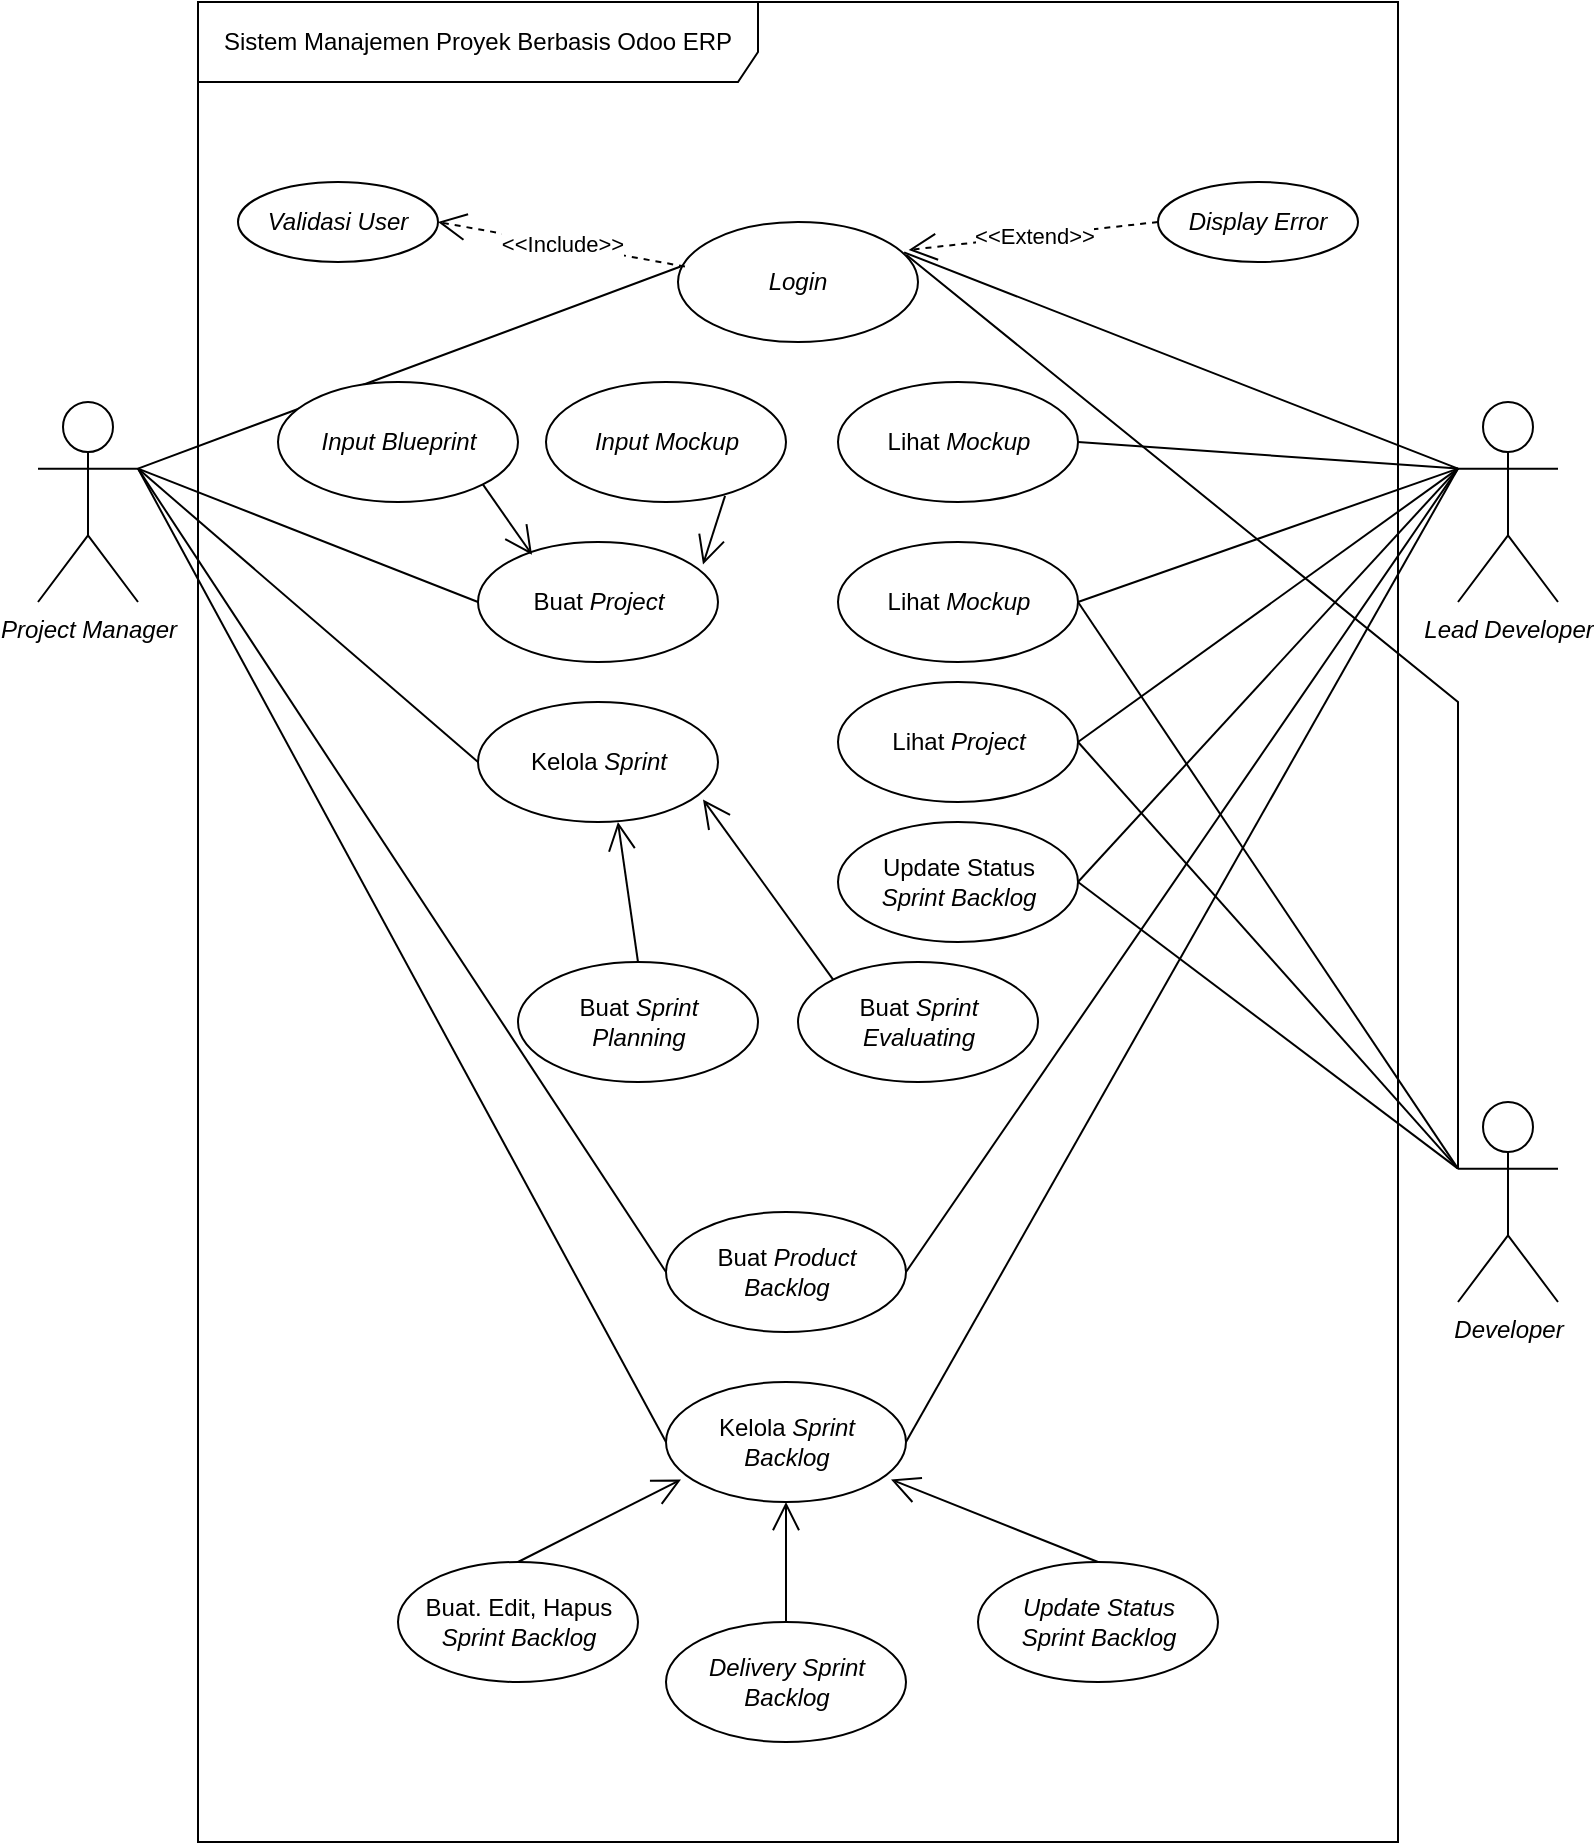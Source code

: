 <mxfile version="21.6.2" type="github" pages="4">
  <diagram name="Halaman-1" id="FzSfXKgSNjZvwmdL0iKT">
    <mxGraphModel dx="1208" dy="714" grid="1" gridSize="10" guides="1" tooltips="1" connect="1" arrows="1" fold="1" page="1" pageScale="1" pageWidth="827" pageHeight="1169" math="0" shadow="0">
      <root>
        <mxCell id="0" />
        <mxCell id="1" parent="0" />
        <mxCell id="X9nFrclsXQs7v_txp84n-139" value="" style="group" parent="1" vertex="1" connectable="0">
          <mxGeometry x="40" y="80" width="760" height="920" as="geometry" />
        </mxCell>
        <mxCell id="X9nFrclsXQs7v_txp84n-1" value="&lt;i&gt;Project Manager&lt;/i&gt;" style="shape=umlActor;verticalLabelPosition=bottom;verticalAlign=top;html=1;outlineConnect=0;" parent="X9nFrclsXQs7v_txp84n-139" vertex="1">
          <mxGeometry y="200" width="50" height="100" as="geometry" />
        </mxCell>
        <mxCell id="X9nFrclsXQs7v_txp84n-5" value="" style="group" parent="X9nFrclsXQs7v_txp84n-139" vertex="1" connectable="0">
          <mxGeometry x="220" y="350" width="120" height="60" as="geometry" />
        </mxCell>
        <mxCell id="X9nFrclsXQs7v_txp84n-6" value="" style="ellipse;whiteSpace=wrap;html=1;" parent="X9nFrclsXQs7v_txp84n-5" vertex="1">
          <mxGeometry width="120" height="60" as="geometry" />
        </mxCell>
        <mxCell id="X9nFrclsXQs7v_txp84n-7" value="Kelola &lt;i&gt;Sprint&lt;/i&gt;" style="text;html=1;strokeColor=none;fillColor=none;align=center;verticalAlign=middle;whiteSpace=wrap;rounded=0;" parent="X9nFrclsXQs7v_txp84n-5" vertex="1">
          <mxGeometry x="7.5" y="11.25" width="105" height="37.5" as="geometry" />
        </mxCell>
        <mxCell id="X9nFrclsXQs7v_txp84n-8" value="" style="group" parent="X9nFrclsXQs7v_txp84n-139" vertex="1" connectable="0">
          <mxGeometry x="314" y="605" width="120" height="60" as="geometry" />
        </mxCell>
        <mxCell id="X9nFrclsXQs7v_txp84n-9" value="" style="ellipse;whiteSpace=wrap;html=1;" parent="X9nFrclsXQs7v_txp84n-8" vertex="1">
          <mxGeometry width="120" height="60" as="geometry" />
        </mxCell>
        <mxCell id="X9nFrclsXQs7v_txp84n-10" value="Buat&lt;i&gt; Product Backlog&lt;/i&gt;" style="text;html=1;strokeColor=none;fillColor=none;align=center;verticalAlign=middle;whiteSpace=wrap;rounded=0;" parent="X9nFrclsXQs7v_txp84n-8" vertex="1">
          <mxGeometry x="7.5" y="11.25" width="105" height="37.5" as="geometry" />
        </mxCell>
        <mxCell id="X9nFrclsXQs7v_txp84n-11" value="" style="group" parent="X9nFrclsXQs7v_txp84n-139" vertex="1" connectable="0">
          <mxGeometry x="314" y="690" width="120" height="60" as="geometry" />
        </mxCell>
        <mxCell id="X9nFrclsXQs7v_txp84n-12" value="" style="ellipse;whiteSpace=wrap;html=1;" parent="X9nFrclsXQs7v_txp84n-11" vertex="1">
          <mxGeometry width="120" height="60" as="geometry" />
        </mxCell>
        <mxCell id="X9nFrclsXQs7v_txp84n-13" value="Kelola &lt;i&gt;Sprint Backlog&lt;/i&gt;" style="text;html=1;strokeColor=none;fillColor=none;align=center;verticalAlign=middle;whiteSpace=wrap;rounded=0;" parent="X9nFrclsXQs7v_txp84n-11" vertex="1">
          <mxGeometry x="7.5" y="11.25" width="105" height="37.5" as="geometry" />
        </mxCell>
        <mxCell id="X9nFrclsXQs7v_txp84n-37" value="" style="group" parent="X9nFrclsXQs7v_txp84n-139" vertex="1" connectable="0">
          <mxGeometry x="220" y="270" width="120" height="60" as="geometry" />
        </mxCell>
        <mxCell id="X9nFrclsXQs7v_txp84n-38" value="" style="ellipse;whiteSpace=wrap;html=1;" parent="X9nFrclsXQs7v_txp84n-37" vertex="1">
          <mxGeometry width="120" height="60" as="geometry" />
        </mxCell>
        <mxCell id="X9nFrclsXQs7v_txp84n-39" value="Buat &lt;i&gt;Project&lt;/i&gt;" style="text;html=1;strokeColor=none;fillColor=none;align=center;verticalAlign=middle;whiteSpace=wrap;rounded=0;" parent="X9nFrclsXQs7v_txp84n-37" vertex="1">
          <mxGeometry x="7.5" y="11.25" width="105" height="37.5" as="geometry" />
        </mxCell>
        <mxCell id="X9nFrclsXQs7v_txp84n-53" value="&lt;i&gt;Login&lt;/i&gt;" style="ellipse;whiteSpace=wrap;html=1;" parent="X9nFrclsXQs7v_txp84n-139" vertex="1">
          <mxGeometry x="320" y="110" width="120" height="60" as="geometry" />
        </mxCell>
        <mxCell id="X9nFrclsXQs7v_txp84n-55" value="&lt;i&gt;Lead Developer&lt;br&gt;&lt;/i&gt;" style="shape=umlActor;verticalLabelPosition=bottom;verticalAlign=top;html=1;outlineConnect=0;" parent="X9nFrclsXQs7v_txp84n-139" vertex="1">
          <mxGeometry x="710" y="200" width="50" height="100" as="geometry" />
        </mxCell>
        <mxCell id="X9nFrclsXQs7v_txp84n-57" value="&lt;i&gt;Developer&lt;br&gt;&lt;/i&gt;" style="shape=umlActor;verticalLabelPosition=bottom;verticalAlign=top;html=1;outlineConnect=0;" parent="X9nFrclsXQs7v_txp84n-139" vertex="1">
          <mxGeometry x="710" y="550" width="50" height="100" as="geometry" />
        </mxCell>
        <mxCell id="X9nFrclsXQs7v_txp84n-58" value="" style="endArrow=none;html=1;rounded=0;exitX=1;exitY=0.333;exitDx=0;exitDy=0;exitPerimeter=0;entryX=0;entryY=0.5;entryDx=0;entryDy=0;" parent="X9nFrclsXQs7v_txp84n-139" source="X9nFrclsXQs7v_txp84n-1" target="X9nFrclsXQs7v_txp84n-38" edge="1">
          <mxGeometry relative="1" as="geometry">
            <mxPoint x="370" y="430" as="sourcePoint" />
            <mxPoint x="530" y="430" as="targetPoint" />
          </mxGeometry>
        </mxCell>
        <mxCell id="X9nFrclsXQs7v_txp84n-59" value="" style="endArrow=none;html=1;rounded=0;exitX=1;exitY=0.333;exitDx=0;exitDy=0;exitPerimeter=0;entryX=0;entryY=0.5;entryDx=0;entryDy=0;" parent="X9nFrclsXQs7v_txp84n-139" source="X9nFrclsXQs7v_txp84n-1" target="X9nFrclsXQs7v_txp84n-6" edge="1">
          <mxGeometry relative="1" as="geometry">
            <mxPoint x="60" y="243" as="sourcePoint" />
            <mxPoint x="130" y="200" as="targetPoint" />
          </mxGeometry>
        </mxCell>
        <mxCell id="X9nFrclsXQs7v_txp84n-60" value="" style="endArrow=none;html=1;rounded=0;exitX=1;exitY=0.333;exitDx=0;exitDy=0;exitPerimeter=0;entryX=0;entryY=0.5;entryDx=0;entryDy=0;" parent="X9nFrclsXQs7v_txp84n-139" source="X9nFrclsXQs7v_txp84n-1" target="X9nFrclsXQs7v_txp84n-9" edge="1">
          <mxGeometry relative="1" as="geometry">
            <mxPoint x="60" y="243" as="sourcePoint" />
            <mxPoint x="130" y="320" as="targetPoint" />
          </mxGeometry>
        </mxCell>
        <mxCell id="X9nFrclsXQs7v_txp84n-61" value="" style="endArrow=none;html=1;rounded=0;exitX=1;exitY=0.333;exitDx=0;exitDy=0;exitPerimeter=0;entryX=0;entryY=0.5;entryDx=0;entryDy=0;" parent="X9nFrclsXQs7v_txp84n-139" source="X9nFrclsXQs7v_txp84n-1" target="X9nFrclsXQs7v_txp84n-12" edge="1">
          <mxGeometry relative="1" as="geometry">
            <mxPoint x="70" y="253" as="sourcePoint" />
            <mxPoint x="130" y="440" as="targetPoint" />
          </mxGeometry>
        </mxCell>
        <mxCell id="X9nFrclsXQs7v_txp84n-62" value="" style="endArrow=none;html=1;rounded=0;exitX=1;exitY=0.333;exitDx=0;exitDy=0;exitPerimeter=0;entryX=0.011;entryY=0.371;entryDx=0;entryDy=0;entryPerimeter=0;" parent="X9nFrclsXQs7v_txp84n-139" source="X9nFrclsXQs7v_txp84n-1" target="X9nFrclsXQs7v_txp84n-53" edge="1">
          <mxGeometry relative="1" as="geometry">
            <mxPoint x="60" y="243" as="sourcePoint" />
            <mxPoint x="130" y="200" as="targetPoint" />
          </mxGeometry>
        </mxCell>
        <mxCell id="X9nFrclsXQs7v_txp84n-65" value="" style="endArrow=none;html=1;rounded=0;exitX=0;exitY=0.333;exitDx=0;exitDy=0;exitPerimeter=0;entryX=0.942;entryY=0.253;entryDx=0;entryDy=0;entryPerimeter=0;" parent="X9nFrclsXQs7v_txp84n-139" source="X9nFrclsXQs7v_txp84n-55" target="X9nFrclsXQs7v_txp84n-53" edge="1">
          <mxGeometry relative="1" as="geometry">
            <mxPoint x="60" y="243" as="sourcePoint" />
            <mxPoint x="325" y="132" as="targetPoint" />
          </mxGeometry>
        </mxCell>
        <mxCell id="X9nFrclsXQs7v_txp84n-67" value="" style="endArrow=none;html=1;rounded=0;exitX=0;exitY=0.333;exitDx=0;exitDy=0;exitPerimeter=0;entryX=1;entryY=0.5;entryDx=0;entryDy=0;" parent="X9nFrclsXQs7v_txp84n-139" source="X9nFrclsXQs7v_txp84n-55" target="X9nFrclsXQs7v_txp84n-9" edge="1">
          <mxGeometry relative="1" as="geometry">
            <mxPoint x="720" y="243" as="sourcePoint" />
            <mxPoint x="443" y="125" as="targetPoint" />
          </mxGeometry>
        </mxCell>
        <mxCell id="X9nFrclsXQs7v_txp84n-68" value="" style="endArrow=none;html=1;rounded=0;exitX=0;exitY=0.333;exitDx=0;exitDy=0;exitPerimeter=0;entryX=1;entryY=0.5;entryDx=0;entryDy=0;" parent="X9nFrclsXQs7v_txp84n-139" source="X9nFrclsXQs7v_txp84n-55" target="X9nFrclsXQs7v_txp84n-12" edge="1">
          <mxGeometry relative="1" as="geometry">
            <mxPoint x="720" y="243" as="sourcePoint" />
            <mxPoint x="444" y="480" as="targetPoint" />
          </mxGeometry>
        </mxCell>
        <mxCell id="X9nFrclsXQs7v_txp84n-69" value="&lt;i&gt;Display Error&lt;/i&gt;" style="ellipse;whiteSpace=wrap;html=1;align=center;" parent="X9nFrclsXQs7v_txp84n-139" vertex="1">
          <mxGeometry x="560" y="90" width="100" height="40" as="geometry" />
        </mxCell>
        <mxCell id="X9nFrclsXQs7v_txp84n-70" value="&lt;i&gt;Validasi User&lt;/i&gt;" style="ellipse;whiteSpace=wrap;html=1;align=center;" parent="X9nFrclsXQs7v_txp84n-139" vertex="1">
          <mxGeometry x="100" y="90" width="100" height="40" as="geometry" />
        </mxCell>
        <mxCell id="X9nFrclsXQs7v_txp84n-71" value="&amp;lt;&amp;lt;Include&amp;gt;&amp;gt;" style="endArrow=open;endSize=12;dashed=1;html=1;rounded=0;entryX=1;entryY=0.5;entryDx=0;entryDy=0;exitX=0.029;exitY=0.371;exitDx=0;exitDy=0;exitPerimeter=0;" parent="X9nFrclsXQs7v_txp84n-139" source="X9nFrclsXQs7v_txp84n-53" target="X9nFrclsXQs7v_txp84n-70" edge="1">
          <mxGeometry width="160" relative="1" as="geometry">
            <mxPoint x="320" y="120" as="sourcePoint" />
            <mxPoint x="560" y="290" as="targetPoint" />
          </mxGeometry>
        </mxCell>
        <mxCell id="X9nFrclsXQs7v_txp84n-72" value="&amp;lt;&amp;lt;Extend&amp;gt;&amp;gt;" style="endArrow=open;endSize=12;dashed=1;html=1;rounded=0;exitX=0;exitY=0.5;exitDx=0;exitDy=0;entryX=0.961;entryY=0.233;entryDx=0;entryDy=0;entryPerimeter=0;" parent="X9nFrclsXQs7v_txp84n-139" source="X9nFrclsXQs7v_txp84n-69" target="X9nFrclsXQs7v_txp84n-53" edge="1">
          <mxGeometry width="160" relative="1" as="geometry">
            <mxPoint x="330" y="140" as="sourcePoint" />
            <mxPoint x="210" y="110" as="targetPoint" />
          </mxGeometry>
        </mxCell>
        <mxCell id="X9nFrclsXQs7v_txp84n-74" value="" style="endArrow=none;html=1;rounded=0;exitX=0;exitY=0.333;exitDx=0;exitDy=0;exitPerimeter=0;entryX=0.951;entryY=0.273;entryDx=0;entryDy=0;entryPerimeter=0;" parent="X9nFrclsXQs7v_txp84n-139" source="X9nFrclsXQs7v_txp84n-57" target="X9nFrclsXQs7v_txp84n-53" edge="1">
          <mxGeometry relative="1" as="geometry">
            <mxPoint x="720" y="243" as="sourcePoint" />
            <mxPoint x="443" y="125" as="targetPoint" />
            <Array as="points">
              <mxPoint x="710" y="350" />
            </Array>
          </mxGeometry>
        </mxCell>
        <mxCell id="X9nFrclsXQs7v_txp84n-75" value="" style="group" parent="X9nFrclsXQs7v_txp84n-139" vertex="1" connectable="0">
          <mxGeometry x="400" y="340" width="120" height="60" as="geometry" />
        </mxCell>
        <mxCell id="X9nFrclsXQs7v_txp84n-76" value="" style="ellipse;whiteSpace=wrap;html=1;" parent="X9nFrclsXQs7v_txp84n-75" vertex="1">
          <mxGeometry width="120" height="60" as="geometry" />
        </mxCell>
        <mxCell id="X9nFrclsXQs7v_txp84n-77" value="Lihat &lt;i&gt;Project&lt;/i&gt;" style="text;html=1;strokeColor=none;fillColor=none;align=center;verticalAlign=middle;whiteSpace=wrap;rounded=0;" parent="X9nFrclsXQs7v_txp84n-75" vertex="1">
          <mxGeometry x="7.5" y="11.25" width="105" height="37.5" as="geometry" />
        </mxCell>
        <mxCell id="X9nFrclsXQs7v_txp84n-78" value="" style="endArrow=none;html=1;rounded=0;exitX=0;exitY=0.333;exitDx=0;exitDy=0;exitPerimeter=0;entryX=1;entryY=0.5;entryDx=0;entryDy=0;" parent="X9nFrclsXQs7v_txp84n-139" source="X9nFrclsXQs7v_txp84n-57" target="X9nFrclsXQs7v_txp84n-76" edge="1">
          <mxGeometry relative="1" as="geometry">
            <mxPoint x="720" y="543" as="sourcePoint" />
            <mxPoint x="444" y="126" as="targetPoint" />
            <Array as="points" />
          </mxGeometry>
        </mxCell>
        <mxCell id="X9nFrclsXQs7v_txp84n-79" value="" style="endArrow=none;html=1;rounded=0;exitX=0;exitY=0.333;exitDx=0;exitDy=0;exitPerimeter=0;entryX=1;entryY=0.5;entryDx=0;entryDy=0;" parent="X9nFrclsXQs7v_txp84n-139" source="X9nFrclsXQs7v_txp84n-55" target="X9nFrclsXQs7v_txp84n-76" edge="1">
          <mxGeometry relative="1" as="geometry">
            <mxPoint x="720" y="243" as="sourcePoint" />
            <mxPoint x="443" y="125" as="targetPoint" />
          </mxGeometry>
        </mxCell>
        <mxCell id="X9nFrclsXQs7v_txp84n-80" value="" style="group" parent="X9nFrclsXQs7v_txp84n-139" vertex="1" connectable="0">
          <mxGeometry x="400" y="410" width="120" height="60" as="geometry" />
        </mxCell>
        <mxCell id="X9nFrclsXQs7v_txp84n-81" value="" style="ellipse;whiteSpace=wrap;html=1;" parent="X9nFrclsXQs7v_txp84n-80" vertex="1">
          <mxGeometry width="120" height="60" as="geometry" />
        </mxCell>
        <mxCell id="X9nFrclsXQs7v_txp84n-82" value="Update Status &lt;i&gt;Sprint Backlog&lt;br&gt;&lt;/i&gt;" style="text;html=1;strokeColor=none;fillColor=none;align=center;verticalAlign=middle;whiteSpace=wrap;rounded=0;" parent="X9nFrclsXQs7v_txp84n-80" vertex="1">
          <mxGeometry x="7.5" y="11.25" width="105" height="37.5" as="geometry" />
        </mxCell>
        <mxCell id="X9nFrclsXQs7v_txp84n-83" value="" style="endArrow=none;html=1;rounded=0;exitX=0;exitY=0.333;exitDx=0;exitDy=0;exitPerimeter=0;entryX=1;entryY=0.5;entryDx=0;entryDy=0;" parent="X9nFrclsXQs7v_txp84n-139" source="X9nFrclsXQs7v_txp84n-57" target="X9nFrclsXQs7v_txp84n-81" edge="1">
          <mxGeometry relative="1" as="geometry">
            <mxPoint x="720" y="543" as="sourcePoint" />
            <mxPoint x="530" y="240" as="targetPoint" />
            <Array as="points" />
          </mxGeometry>
        </mxCell>
        <mxCell id="X9nFrclsXQs7v_txp84n-84" value="" style="group" parent="X9nFrclsXQs7v_txp84n-139" vertex="1" connectable="0">
          <mxGeometry x="180" y="780" width="120" height="60" as="geometry" />
        </mxCell>
        <mxCell id="X9nFrclsXQs7v_txp84n-85" value="" style="ellipse;whiteSpace=wrap;html=1;" parent="X9nFrclsXQs7v_txp84n-84" vertex="1">
          <mxGeometry width="120" height="60" as="geometry" />
        </mxCell>
        <mxCell id="X9nFrclsXQs7v_txp84n-86" value="Buat. Edit, Hapus &lt;i&gt;Sprint Backlog&lt;/i&gt;" style="text;html=1;strokeColor=none;fillColor=none;align=center;verticalAlign=middle;whiteSpace=wrap;rounded=0;" parent="X9nFrclsXQs7v_txp84n-84" vertex="1">
          <mxGeometry x="7.5" y="11.25" width="105" height="37.5" as="geometry" />
        </mxCell>
        <mxCell id="X9nFrclsXQs7v_txp84n-87" value="" style="endArrow=open;endFill=1;endSize=12;html=1;rounded=0;exitX=0.5;exitY=0;exitDx=0;exitDy=0;entryX=0;entryY=1;entryDx=0;entryDy=0;" parent="X9nFrclsXQs7v_txp84n-139" source="X9nFrclsXQs7v_txp84n-85" target="X9nFrclsXQs7v_txp84n-13" edge="1">
          <mxGeometry width="160" relative="1" as="geometry">
            <mxPoint x="400" y="760" as="sourcePoint" />
            <mxPoint x="320" y="650" as="targetPoint" />
          </mxGeometry>
        </mxCell>
        <mxCell id="X9nFrclsXQs7v_txp84n-91" value="" style="group" parent="X9nFrclsXQs7v_txp84n-139" vertex="1" connectable="0">
          <mxGeometry x="314" y="810" width="120" height="60" as="geometry" />
        </mxCell>
        <mxCell id="X9nFrclsXQs7v_txp84n-92" value="" style="ellipse;whiteSpace=wrap;html=1;" parent="X9nFrclsXQs7v_txp84n-91" vertex="1">
          <mxGeometry width="120" height="60" as="geometry" />
        </mxCell>
        <mxCell id="X9nFrclsXQs7v_txp84n-93" value="&lt;i&gt;Delivery&lt;/i&gt; &lt;i&gt;Sprint Backlog&lt;/i&gt;" style="text;html=1;strokeColor=none;fillColor=none;align=center;verticalAlign=middle;whiteSpace=wrap;rounded=0;" parent="X9nFrclsXQs7v_txp84n-91" vertex="1">
          <mxGeometry x="7.5" y="11.25" width="105" height="37.5" as="geometry" />
        </mxCell>
        <mxCell id="X9nFrclsXQs7v_txp84n-94" value="" style="endArrow=open;endFill=1;endSize=12;html=1;rounded=0;exitX=0.5;exitY=0;exitDx=0;exitDy=0;entryX=0.5;entryY=1;entryDx=0;entryDy=0;" parent="X9nFrclsXQs7v_txp84n-139" source="X9nFrclsXQs7v_txp84n-92" target="X9nFrclsXQs7v_txp84n-12" edge="1">
          <mxGeometry width="160" relative="1" as="geometry">
            <mxPoint x="260" y="730" as="sourcePoint" />
            <mxPoint x="338" y="679" as="targetPoint" />
          </mxGeometry>
        </mxCell>
        <mxCell id="X9nFrclsXQs7v_txp84n-95" value="" style="group" parent="X9nFrclsXQs7v_txp84n-139" vertex="1" connectable="0">
          <mxGeometry x="470" y="780" width="120" height="60" as="geometry" />
        </mxCell>
        <mxCell id="X9nFrclsXQs7v_txp84n-96" value="" style="ellipse;whiteSpace=wrap;html=1;" parent="X9nFrclsXQs7v_txp84n-95" vertex="1">
          <mxGeometry width="120" height="60" as="geometry" />
        </mxCell>
        <mxCell id="X9nFrclsXQs7v_txp84n-97" value="&lt;i&gt;Update Status&lt;/i&gt; &lt;i&gt;Sprint Backlog&lt;/i&gt;" style="text;html=1;strokeColor=none;fillColor=none;align=center;verticalAlign=middle;whiteSpace=wrap;rounded=0;" parent="X9nFrclsXQs7v_txp84n-95" vertex="1">
          <mxGeometry x="7.5" y="11.25" width="105" height="37.5" as="geometry" />
        </mxCell>
        <mxCell id="X9nFrclsXQs7v_txp84n-98" value="" style="endArrow=open;endFill=1;endSize=12;html=1;rounded=0;exitX=0.5;exitY=0;exitDx=0;exitDy=0;entryX=1;entryY=1;entryDx=0;entryDy=0;" parent="X9nFrclsXQs7v_txp84n-139" source="X9nFrclsXQs7v_txp84n-96" target="X9nFrclsXQs7v_txp84n-13" edge="1">
          <mxGeometry width="160" relative="1" as="geometry">
            <mxPoint x="390" y="760" as="sourcePoint" />
            <mxPoint x="390" y="690" as="targetPoint" />
          </mxGeometry>
        </mxCell>
        <mxCell id="X9nFrclsXQs7v_txp84n-99" value="" style="group" parent="X9nFrclsXQs7v_txp84n-139" vertex="1" connectable="0">
          <mxGeometry x="240" y="480" width="120" height="60" as="geometry" />
        </mxCell>
        <mxCell id="X9nFrclsXQs7v_txp84n-100" value="" style="ellipse;whiteSpace=wrap;html=1;" parent="X9nFrclsXQs7v_txp84n-99" vertex="1">
          <mxGeometry width="120" height="60" as="geometry" />
        </mxCell>
        <mxCell id="X9nFrclsXQs7v_txp84n-101" value="Buat &lt;i&gt;Sprint Planning&lt;br&gt;&lt;/i&gt;" style="text;html=1;strokeColor=none;fillColor=none;align=center;verticalAlign=middle;whiteSpace=wrap;rounded=0;" parent="X9nFrclsXQs7v_txp84n-99" vertex="1">
          <mxGeometry x="7.5" y="11.25" width="105" height="37.5" as="geometry" />
        </mxCell>
        <mxCell id="X9nFrclsXQs7v_txp84n-102" value="" style="group" parent="X9nFrclsXQs7v_txp84n-139" vertex="1" connectable="0">
          <mxGeometry x="380" y="480" width="120" height="60" as="geometry" />
        </mxCell>
        <mxCell id="X9nFrclsXQs7v_txp84n-103" value="" style="ellipse;whiteSpace=wrap;html=1;" parent="X9nFrclsXQs7v_txp84n-102" vertex="1">
          <mxGeometry width="120" height="60" as="geometry" />
        </mxCell>
        <mxCell id="X9nFrclsXQs7v_txp84n-104" value="Buat &lt;i&gt;Sprint Evaluating&lt;br&gt;&lt;/i&gt;" style="text;html=1;strokeColor=none;fillColor=none;align=center;verticalAlign=middle;whiteSpace=wrap;rounded=0;" parent="X9nFrclsXQs7v_txp84n-102" vertex="1">
          <mxGeometry x="7.5" y="11.25" width="105" height="37.5" as="geometry" />
        </mxCell>
        <mxCell id="X9nFrclsXQs7v_txp84n-106" value="" style="endArrow=open;endFill=1;endSize=12;html=1;rounded=0;exitX=0.5;exitY=0;exitDx=0;exitDy=0;entryX=0.583;entryY=1;entryDx=0;entryDy=0;entryPerimeter=0;" parent="X9nFrclsXQs7v_txp84n-139" source="X9nFrclsXQs7v_txp84n-100" target="X9nFrclsXQs7v_txp84n-6" edge="1">
          <mxGeometry width="160" relative="1" as="geometry">
            <mxPoint x="260" y="730" as="sourcePoint" />
            <mxPoint x="338" y="679" as="targetPoint" />
          </mxGeometry>
        </mxCell>
        <mxCell id="X9nFrclsXQs7v_txp84n-107" value="" style="endArrow=open;endFill=1;endSize=12;html=1;rounded=0;exitX=0;exitY=0;exitDx=0;exitDy=0;entryX=1;entryY=1;entryDx=0;entryDy=0;" parent="X9nFrclsXQs7v_txp84n-139" source="X9nFrclsXQs7v_txp84n-103" target="X9nFrclsXQs7v_txp84n-7" edge="1">
          <mxGeometry width="160" relative="1" as="geometry">
            <mxPoint x="324" y="400" as="sourcePoint" />
            <mxPoint x="290" y="360" as="targetPoint" />
          </mxGeometry>
        </mxCell>
        <mxCell id="X9nFrclsXQs7v_txp84n-108" value="" style="group" parent="X9nFrclsXQs7v_txp84n-139" vertex="1" connectable="0">
          <mxGeometry x="254" y="190" width="120" height="60" as="geometry" />
        </mxCell>
        <mxCell id="X9nFrclsXQs7v_txp84n-109" value="" style="ellipse;whiteSpace=wrap;html=1;" parent="X9nFrclsXQs7v_txp84n-108" vertex="1">
          <mxGeometry width="120" height="60" as="geometry" />
        </mxCell>
        <mxCell id="X9nFrclsXQs7v_txp84n-110" value="&lt;i&gt;Input Mockup&lt;br&gt;&lt;/i&gt;" style="text;html=1;strokeColor=none;fillColor=none;align=center;verticalAlign=middle;whiteSpace=wrap;rounded=0;" parent="X9nFrclsXQs7v_txp84n-108" vertex="1">
          <mxGeometry x="7.5" y="11.25" width="105" height="37.5" as="geometry" />
        </mxCell>
        <mxCell id="X9nFrclsXQs7v_txp84n-116" value="" style="group" parent="X9nFrclsXQs7v_txp84n-139" vertex="1" connectable="0">
          <mxGeometry x="120" y="190" width="120" height="60" as="geometry" />
        </mxCell>
        <mxCell id="X9nFrclsXQs7v_txp84n-117" value="" style="ellipse;whiteSpace=wrap;html=1;" parent="X9nFrclsXQs7v_txp84n-116" vertex="1">
          <mxGeometry width="120" height="60" as="geometry" />
        </mxCell>
        <mxCell id="X9nFrclsXQs7v_txp84n-118" value="&lt;i&gt;Input Blueprint&lt;br&gt;&lt;/i&gt;" style="text;html=1;strokeColor=none;fillColor=none;align=center;verticalAlign=middle;whiteSpace=wrap;rounded=0;" parent="X9nFrclsXQs7v_txp84n-116" vertex="1">
          <mxGeometry x="7.5" y="11.25" width="105" height="37.5" as="geometry" />
        </mxCell>
        <mxCell id="X9nFrclsXQs7v_txp84n-121" value="" style="endArrow=open;endFill=1;endSize=12;html=1;rounded=0;exitX=1;exitY=1;exitDx=0;exitDy=0;entryX=0.225;entryY=0.106;entryDx=0;entryDy=0;entryPerimeter=0;" parent="X9nFrclsXQs7v_txp84n-139" source="X9nFrclsXQs7v_txp84n-117" target="X9nFrclsXQs7v_txp84n-38" edge="1">
          <mxGeometry width="160" relative="1" as="geometry">
            <mxPoint x="300" y="450" as="sourcePoint" />
            <mxPoint x="300" y="420" as="targetPoint" />
          </mxGeometry>
        </mxCell>
        <mxCell id="X9nFrclsXQs7v_txp84n-122" value="" style="endArrow=open;endFill=1;endSize=12;html=1;rounded=0;exitX=0.746;exitY=0.949;exitDx=0;exitDy=0;entryX=1;entryY=0;entryDx=0;entryDy=0;exitPerimeter=0;" parent="X9nFrclsXQs7v_txp84n-139" source="X9nFrclsXQs7v_txp84n-109" target="X9nFrclsXQs7v_txp84n-39" edge="1">
          <mxGeometry width="160" relative="1" as="geometry">
            <mxPoint x="190" y="260" as="sourcePoint" />
            <mxPoint x="257" y="286" as="targetPoint" />
          </mxGeometry>
        </mxCell>
        <mxCell id="X9nFrclsXQs7v_txp84n-124" value="" style="group" parent="X9nFrclsXQs7v_txp84n-139" vertex="1" connectable="0">
          <mxGeometry x="400" y="270" width="120" height="60" as="geometry" />
        </mxCell>
        <mxCell id="X9nFrclsXQs7v_txp84n-125" value="" style="ellipse;whiteSpace=wrap;html=1;" parent="X9nFrclsXQs7v_txp84n-124" vertex="1">
          <mxGeometry width="120" height="60" as="geometry" />
        </mxCell>
        <mxCell id="X9nFrclsXQs7v_txp84n-126" value="Lihat &lt;i&gt;Mockup&lt;/i&gt;" style="text;html=1;strokeColor=none;fillColor=none;align=center;verticalAlign=middle;whiteSpace=wrap;rounded=0;" parent="X9nFrclsXQs7v_txp84n-124" vertex="1">
          <mxGeometry x="7.5" y="11.25" width="105" height="37.5" as="geometry" />
        </mxCell>
        <mxCell id="X9nFrclsXQs7v_txp84n-127" value="" style="endArrow=none;html=1;rounded=0;exitX=0;exitY=0.333;exitDx=0;exitDy=0;exitPerimeter=0;entryX=1;entryY=0.5;entryDx=0;entryDy=0;" parent="X9nFrclsXQs7v_txp84n-139" source="X9nFrclsXQs7v_txp84n-55" target="X9nFrclsXQs7v_txp84n-125" edge="1">
          <mxGeometry relative="1" as="geometry">
            <mxPoint x="720" y="243" as="sourcePoint" />
            <mxPoint x="530" y="360" as="targetPoint" />
          </mxGeometry>
        </mxCell>
        <mxCell id="X9nFrclsXQs7v_txp84n-128" value="" style="endArrow=none;html=1;rounded=0;exitX=0;exitY=0.333;exitDx=0;exitDy=0;exitPerimeter=0;entryX=1;entryY=0.5;entryDx=0;entryDy=0;" parent="X9nFrclsXQs7v_txp84n-139" source="X9nFrclsXQs7v_txp84n-57" target="X9nFrclsXQs7v_txp84n-125" edge="1">
          <mxGeometry relative="1" as="geometry">
            <mxPoint x="720" y="243" as="sourcePoint" />
            <mxPoint x="530" y="290" as="targetPoint" />
          </mxGeometry>
        </mxCell>
        <mxCell id="X9nFrclsXQs7v_txp84n-131" value="" style="group" parent="X9nFrclsXQs7v_txp84n-139" vertex="1" connectable="0">
          <mxGeometry x="400" y="190" width="120" height="60" as="geometry" />
        </mxCell>
        <mxCell id="X9nFrclsXQs7v_txp84n-132" value="" style="ellipse;whiteSpace=wrap;html=1;" parent="X9nFrclsXQs7v_txp84n-131" vertex="1">
          <mxGeometry width="120" height="60" as="geometry" />
        </mxCell>
        <mxCell id="X9nFrclsXQs7v_txp84n-133" value="Lihat &lt;i&gt;Mockup&lt;/i&gt;" style="text;html=1;strokeColor=none;fillColor=none;align=center;verticalAlign=middle;whiteSpace=wrap;rounded=0;" parent="X9nFrclsXQs7v_txp84n-131" vertex="1">
          <mxGeometry x="7.5" y="11.25" width="105" height="37.5" as="geometry" />
        </mxCell>
        <mxCell id="X9nFrclsXQs7v_txp84n-135" value="" style="endArrow=none;html=1;rounded=0;exitX=0;exitY=0.333;exitDx=0;exitDy=0;exitPerimeter=0;entryX=1;entryY=0.5;entryDx=0;entryDy=0;" parent="X9nFrclsXQs7v_txp84n-139" source="X9nFrclsXQs7v_txp84n-55" target="X9nFrclsXQs7v_txp84n-81" edge="1">
          <mxGeometry relative="1" as="geometry">
            <mxPoint x="720" y="543" as="sourcePoint" />
            <mxPoint x="530" y="450" as="targetPoint" />
            <Array as="points" />
          </mxGeometry>
        </mxCell>
        <mxCell id="X9nFrclsXQs7v_txp84n-136" value="" style="endArrow=none;html=1;rounded=0;exitX=0;exitY=0.333;exitDx=0;exitDy=0;exitPerimeter=0;entryX=1;entryY=0.5;entryDx=0;entryDy=0;" parent="X9nFrclsXQs7v_txp84n-139" source="X9nFrclsXQs7v_txp84n-55" target="X9nFrclsXQs7v_txp84n-132" edge="1">
          <mxGeometry relative="1" as="geometry">
            <mxPoint x="720" y="243" as="sourcePoint" />
            <mxPoint x="530" y="310" as="targetPoint" />
          </mxGeometry>
        </mxCell>
        <mxCell id="X9nFrclsXQs7v_txp84n-138" value="Sistem Manajemen Proyek Berbasis Odoo ERP" style="shape=umlFrame;whiteSpace=wrap;html=1;pointerEvents=0;width=280;height=40;" parent="X9nFrclsXQs7v_txp84n-139" vertex="1">
          <mxGeometry x="80" width="600" height="920" as="geometry" />
        </mxCell>
      </root>
    </mxGraphModel>
  </diagram>
  <diagram id="jeJyDaqmmxNK1jhFWpfN" name="Halaman-2">
    <mxGraphModel dx="1208" dy="714" grid="1" gridSize="10" guides="1" tooltips="1" connect="1" arrows="1" fold="1" page="1" pageScale="1" pageWidth="827" pageHeight="1169" math="0" shadow="0">
      <root>
        <mxCell id="0" />
        <mxCell id="1" parent="0" />
        <mxCell id="wMVmCbezlnjJ1-fFctpg-1" value="&lt;i style=&quot;font-weight: normal;&quot;&gt;Activity Diagram Login&lt;/i&gt;" style="swimlane;childLayout=stackLayout;resizeParent=1;resizeParentMax=0;startSize=20;html=1;" parent="1" vertex="1">
          <mxGeometry x="104" y="40" width="620" height="620" as="geometry" />
        </mxCell>
        <mxCell id="wMVmCbezlnjJ1-fFctpg-2" value="&lt;i&gt;Project Manager / Lead Developer / Developer&lt;br&gt;&lt;/i&gt;" style="swimlane;startSize=20;html=1;" parent="wMVmCbezlnjJ1-fFctpg-1" vertex="1">
          <mxGeometry y="20" width="300" height="600" as="geometry" />
        </mxCell>
        <mxCell id="wMVmCbezlnjJ1-fFctpg-19" value="" style="edgeStyle=orthogonalEdgeStyle;rounded=0;orthogonalLoop=1;jettySize=auto;html=1;entryX=0.5;entryY=0;entryDx=0;entryDy=0;" parent="wMVmCbezlnjJ1-fFctpg-2" source="wMVmCbezlnjJ1-fFctpg-8" target="wMVmCbezlnjJ1-fFctpg-11" edge="1">
          <mxGeometry relative="1" as="geometry" />
        </mxCell>
        <mxCell id="ojiJrw0_y6i-DsqAj5lc-21" value="Awal" style="edgeLabel;html=1;align=center;verticalAlign=middle;resizable=0;points=[];" parent="wMVmCbezlnjJ1-fFctpg-19" vertex="1" connectable="0">
          <mxGeometry x="-0.747" y="-1" relative="1" as="geometry">
            <mxPoint as="offset" />
          </mxGeometry>
        </mxCell>
        <mxCell id="wMVmCbezlnjJ1-fFctpg-8" value="" style="ellipse;html=1;shape=startState;fillColor=#000000;strokeColor=#000000;" parent="wMVmCbezlnjJ1-fFctpg-2" vertex="1">
          <mxGeometry x="110.0" y="30" width="30" height="30" as="geometry" />
        </mxCell>
        <mxCell id="wMVmCbezlnjJ1-fFctpg-13" value="" style="group" parent="wMVmCbezlnjJ1-fFctpg-2" vertex="1" connectable="0">
          <mxGeometry x="70" y="110" width="110" height="45" as="geometry" />
        </mxCell>
        <mxCell id="wMVmCbezlnjJ1-fFctpg-11" value="" style="rounded=1;whiteSpace=wrap;html=1;" parent="wMVmCbezlnjJ1-fFctpg-13" vertex="1">
          <mxGeometry width="110" height="45" as="geometry" />
        </mxCell>
        <mxCell id="wMVmCbezlnjJ1-fFctpg-12" value="Membuka halaman &lt;i&gt;login&lt;/i&gt;" style="text;html=1;strokeColor=none;fillColor=none;align=center;verticalAlign=middle;whiteSpace=wrap;rounded=0;" parent="wMVmCbezlnjJ1-fFctpg-13" vertex="1">
          <mxGeometry y="5" width="110" height="40" as="geometry" />
        </mxCell>
        <mxCell id="wMVmCbezlnjJ1-fFctpg-24" value="" style="group" parent="wMVmCbezlnjJ1-fFctpg-2" vertex="1" connectable="0">
          <mxGeometry x="55" y="190" width="140" height="45" as="geometry" />
        </mxCell>
        <mxCell id="wMVmCbezlnjJ1-fFctpg-25" value="" style="rounded=1;whiteSpace=wrap;html=1;" parent="wMVmCbezlnjJ1-fFctpg-24" vertex="1">
          <mxGeometry width="140" height="45" as="geometry" />
        </mxCell>
        <mxCell id="wMVmCbezlnjJ1-fFctpg-27" value="Memasukkan &lt;i&gt;Username &lt;/i&gt;dan &lt;i&gt;password&lt;/i&gt;" style="text;html=1;strokeColor=none;fillColor=none;align=center;verticalAlign=middle;whiteSpace=wrap;rounded=0;" parent="wMVmCbezlnjJ1-fFctpg-24" vertex="1">
          <mxGeometry y="5" width="140" height="40" as="geometry" />
        </mxCell>
        <mxCell id="wMVmCbezlnjJ1-fFctpg-29" value="" style="group" parent="wMVmCbezlnjJ1-fFctpg-2" vertex="1" connectable="0">
          <mxGeometry x="55" y="270" width="140" height="45" as="geometry" />
        </mxCell>
        <mxCell id="wMVmCbezlnjJ1-fFctpg-30" value="" style="rounded=1;whiteSpace=wrap;html=1;" parent="wMVmCbezlnjJ1-fFctpg-29" vertex="1">
          <mxGeometry width="140" height="45" as="geometry" />
        </mxCell>
        <mxCell id="wMVmCbezlnjJ1-fFctpg-31" value="Klik tombol &lt;i&gt;&quot;Login&quot;&lt;/i&gt;" style="text;html=1;strokeColor=none;fillColor=none;align=center;verticalAlign=middle;whiteSpace=wrap;rounded=0;" parent="wMVmCbezlnjJ1-fFctpg-29" vertex="1">
          <mxGeometry y="5" width="140" height="40" as="geometry" />
        </mxCell>
        <mxCell id="wMVmCbezlnjJ1-fFctpg-39" value="" style="edgeStyle=orthogonalEdgeStyle;rounded=0;orthogonalLoop=1;jettySize=auto;html=1;" parent="wMVmCbezlnjJ1-fFctpg-2" source="wMVmCbezlnjJ1-fFctpg-27" target="wMVmCbezlnjJ1-fFctpg-31" edge="1">
          <mxGeometry relative="1" as="geometry" />
        </mxCell>
        <mxCell id="wMVmCbezlnjJ1-fFctpg-28" style="edgeStyle=orthogonalEdgeStyle;rounded=0;orthogonalLoop=1;jettySize=auto;html=1;entryX=1;entryY=0.5;entryDx=0;entryDy=0;" parent="wMVmCbezlnjJ1-fFctpg-1" source="wMVmCbezlnjJ1-fFctpg-16" target="wMVmCbezlnjJ1-fFctpg-27" edge="1">
          <mxGeometry relative="1" as="geometry">
            <Array as="points">
              <mxPoint x="442" y="235" />
            </Array>
          </mxGeometry>
        </mxCell>
        <mxCell id="wMVmCbezlnjJ1-fFctpg-35" value="" style="edgeStyle=orthogonalEdgeStyle;rounded=0;orthogonalLoop=1;jettySize=auto;html=1;" parent="wMVmCbezlnjJ1-fFctpg-1" source="wMVmCbezlnjJ1-fFctpg-31" target="wMVmCbezlnjJ1-fFctpg-34" edge="1">
          <mxGeometry relative="1" as="geometry" />
        </mxCell>
        <mxCell id="wMVmCbezlnjJ1-fFctpg-18" style="edgeStyle=orthogonalEdgeStyle;rounded=0;orthogonalLoop=1;jettySize=auto;html=1;exitX=1;exitY=0.5;exitDx=0;exitDy=0;entryX=0;entryY=0.5;entryDx=0;entryDy=0;" parent="wMVmCbezlnjJ1-fFctpg-1" source="wMVmCbezlnjJ1-fFctpg-12" target="wMVmCbezlnjJ1-fFctpg-16" edge="1">
          <mxGeometry relative="1" as="geometry">
            <mxPoint x="336.0" y="135" as="targetPoint" />
          </mxGeometry>
        </mxCell>
        <mxCell id="wMVmCbezlnjJ1-fFctpg-3" value="Sistem" style="swimlane;startSize=20;html=1;" parent="wMVmCbezlnjJ1-fFctpg-1" vertex="1">
          <mxGeometry x="300" y="20" width="320" height="600" as="geometry" />
        </mxCell>
        <mxCell id="ojiJrw0_y6i-DsqAj5lc-15" value="" style="group" parent="wMVmCbezlnjJ1-fFctpg-3" vertex="1" connectable="0">
          <mxGeometry x="71" y="470" width="140" height="45" as="geometry" />
        </mxCell>
        <mxCell id="ojiJrw0_y6i-DsqAj5lc-16" value="" style="rounded=1;whiteSpace=wrap;html=1;" parent="ojiJrw0_y6i-DsqAj5lc-15" vertex="1">
          <mxGeometry width="140" height="45" as="geometry" />
        </mxCell>
        <mxCell id="ojiJrw0_y6i-DsqAj5lc-17" value="Menampilkan menu utama" style="text;html=1;strokeColor=none;fillColor=none;align=center;verticalAlign=middle;whiteSpace=wrap;rounded=0;" parent="ojiJrw0_y6i-DsqAj5lc-15" vertex="1">
          <mxGeometry width="140" height="40" as="geometry" />
        </mxCell>
        <mxCell id="ojiJrw0_y6i-DsqAj5lc-7" value="" style="group" parent="wMVmCbezlnjJ1-fFctpg-3" vertex="1" connectable="0">
          <mxGeometry x="14.5" y="390" width="140" height="45" as="geometry" />
        </mxCell>
        <mxCell id="ojiJrw0_y6i-DsqAj5lc-8" value="" style="rounded=1;whiteSpace=wrap;html=1;" parent="ojiJrw0_y6i-DsqAj5lc-7" vertex="1">
          <mxGeometry width="140" height="45" as="geometry" />
        </mxCell>
        <mxCell id="ojiJrw0_y6i-DsqAj5lc-9" value="&lt;i&gt;Validasi User&lt;/i&gt;" style="text;html=1;strokeColor=none;fillColor=none;align=center;verticalAlign=middle;whiteSpace=wrap;rounded=0;" parent="ojiJrw0_y6i-DsqAj5lc-7" vertex="1">
          <mxGeometry y="5" width="140" height="40" as="geometry" />
        </mxCell>
        <mxCell id="wMVmCbezlnjJ1-fFctpg-14" value="" style="group" parent="wMVmCbezlnjJ1-fFctpg-3" vertex="1" connectable="0">
          <mxGeometry x="77" y="110" width="110" height="45" as="geometry" />
        </mxCell>
        <mxCell id="wMVmCbezlnjJ1-fFctpg-15" value="" style="rounded=1;whiteSpace=wrap;html=1;" parent="wMVmCbezlnjJ1-fFctpg-14" vertex="1">
          <mxGeometry width="110" height="45" as="geometry" />
        </mxCell>
        <mxCell id="wMVmCbezlnjJ1-fFctpg-16" value="Menampilkan halaman &lt;i&gt;login&lt;/i&gt;" style="text;html=1;strokeColor=none;fillColor=none;align=center;verticalAlign=middle;whiteSpace=wrap;rounded=0;" parent="wMVmCbezlnjJ1-fFctpg-14" vertex="1">
          <mxGeometry y="5" width="110" height="40" as="geometry" />
        </mxCell>
        <mxCell id="wMVmCbezlnjJ1-fFctpg-32" value="" style="group" parent="wMVmCbezlnjJ1-fFctpg-3" vertex="1" connectable="0">
          <mxGeometry x="63" y="270" width="140" height="45" as="geometry" />
        </mxCell>
        <mxCell id="wMVmCbezlnjJ1-fFctpg-33" value="" style="rounded=1;whiteSpace=wrap;html=1;" parent="wMVmCbezlnjJ1-fFctpg-32" vertex="1">
          <mxGeometry width="140" height="45" as="geometry" />
        </mxCell>
        <mxCell id="wMVmCbezlnjJ1-fFctpg-34" value="Verifikasi Proses" style="text;html=1;strokeColor=none;fillColor=none;align=center;verticalAlign=middle;whiteSpace=wrap;rounded=0;" parent="wMVmCbezlnjJ1-fFctpg-32" vertex="1">
          <mxGeometry y="5" width="140" height="40" as="geometry" />
        </mxCell>
        <mxCell id="ojiJrw0_y6i-DsqAj5lc-31" style="edgeStyle=orthogonalEdgeStyle;rounded=0;orthogonalLoop=1;jettySize=auto;html=1;" parent="wMVmCbezlnjJ1-fFctpg-3" source="wMVmCbezlnjJ1-fFctpg-36" edge="1">
          <mxGeometry relative="1" as="geometry">
            <mxPoint x="61" y="390" as="targetPoint" />
            <Array as="points">
              <mxPoint x="61" y="352" />
            </Array>
          </mxGeometry>
        </mxCell>
        <mxCell id="wMVmCbezlnjJ1-fFctpg-36" value="" style="rhombus;whiteSpace=wrap;html=1;" parent="wMVmCbezlnjJ1-fFctpg-3" vertex="1">
          <mxGeometry x="110.5" y="330" width="45" height="45" as="geometry" />
        </mxCell>
        <mxCell id="wMVmCbezlnjJ1-fFctpg-37" value="" style="edgeStyle=orthogonalEdgeStyle;rounded=0;orthogonalLoop=1;jettySize=auto;html=1;" parent="wMVmCbezlnjJ1-fFctpg-3" source="wMVmCbezlnjJ1-fFctpg-34" target="wMVmCbezlnjJ1-fFctpg-36" edge="1">
          <mxGeometry relative="1" as="geometry">
            <Array as="points">
              <mxPoint x="146" y="280" />
              <mxPoint x="146" y="280" />
            </Array>
          </mxGeometry>
        </mxCell>
        <mxCell id="wMVmCbezlnjJ1-fFctpg-45" value="" style="group" parent="wMVmCbezlnjJ1-fFctpg-3" vertex="1" connectable="0">
          <mxGeometry x="168" y="390" width="140" height="45" as="geometry" />
        </mxCell>
        <mxCell id="wMVmCbezlnjJ1-fFctpg-46" value="" style="rounded=1;whiteSpace=wrap;html=1;" parent="wMVmCbezlnjJ1-fFctpg-45" vertex="1">
          <mxGeometry width="140" height="45" as="geometry" />
        </mxCell>
        <mxCell id="wMVmCbezlnjJ1-fFctpg-47" value="&lt;i&gt;Display Error&lt;/i&gt;" style="text;html=1;strokeColor=none;fillColor=none;align=center;verticalAlign=middle;whiteSpace=wrap;rounded=0;" parent="wMVmCbezlnjJ1-fFctpg-45" vertex="1">
          <mxGeometry y="5" width="140" height="40" as="geometry" />
        </mxCell>
        <mxCell id="ojiJrw0_y6i-DsqAj5lc-5" style="edgeStyle=orthogonalEdgeStyle;rounded=0;orthogonalLoop=1;jettySize=auto;html=1;entryX=0.355;entryY=0.03;entryDx=0;entryDy=0;entryPerimeter=0;" parent="wMVmCbezlnjJ1-fFctpg-3" source="wMVmCbezlnjJ1-fFctpg-36" target="wMVmCbezlnjJ1-fFctpg-46" edge="1">
          <mxGeometry relative="1" as="geometry">
            <mxPoint x="203" y="370" as="targetPoint" />
            <Array as="points">
              <mxPoint x="218" y="353" />
            </Array>
          </mxGeometry>
        </mxCell>
        <mxCell id="ojiJrw0_y6i-DsqAj5lc-3" style="edgeStyle=orthogonalEdgeStyle;rounded=0;orthogonalLoop=1;jettySize=auto;html=1;entryX=1;entryY=0.5;entryDx=0;entryDy=0;exitX=0.5;exitY=0;exitDx=0;exitDy=0;" parent="wMVmCbezlnjJ1-fFctpg-3" source="wMVmCbezlnjJ1-fFctpg-46" target="wMVmCbezlnjJ1-fFctpg-16" edge="1">
          <mxGeometry relative="1" as="geometry">
            <Array as="points">
              <mxPoint x="238" y="135" />
            </Array>
          </mxGeometry>
        </mxCell>
        <mxCell id="ojiJrw0_y6i-DsqAj5lc-19" value="" style="ellipse;html=1;shape=endState;fillColor=#000000;strokeColor=#000000;" parent="wMVmCbezlnjJ1-fFctpg-3" vertex="1">
          <mxGeometry x="124.5" y="560" width="30" height="30" as="geometry" />
        </mxCell>
        <mxCell id="ojiJrw0_y6i-DsqAj5lc-20" value="" style="edgeStyle=orthogonalEdgeStyle;rounded=0;orthogonalLoop=1;jettySize=auto;html=1;" parent="wMVmCbezlnjJ1-fFctpg-3" source="ojiJrw0_y6i-DsqAj5lc-17" target="ojiJrw0_y6i-DsqAj5lc-19" edge="1">
          <mxGeometry relative="1" as="geometry" />
        </mxCell>
        <mxCell id="ojiJrw0_y6i-DsqAj5lc-22" value="Akhir" style="edgeLabel;html=1;align=center;verticalAlign=middle;resizable=0;points=[];" parent="ojiJrw0_y6i-DsqAj5lc-20" vertex="1" connectable="0">
          <mxGeometry x="-0.265" y="5" relative="1" as="geometry">
            <mxPoint as="offset" />
          </mxGeometry>
        </mxCell>
        <mxCell id="ojiJrw0_y6i-DsqAj5lc-18" value="" style="edgeStyle=orthogonalEdgeStyle;rounded=0;orthogonalLoop=1;jettySize=auto;html=1;" parent="wMVmCbezlnjJ1-fFctpg-3" source="ojiJrw0_y6i-DsqAj5lc-9" target="ojiJrw0_y6i-DsqAj5lc-17" edge="1">
          <mxGeometry relative="1" as="geometry" />
        </mxCell>
        <mxCell id="ojiJrw0_y6i-DsqAj5lc-25" value="Login" style="text;strokeColor=none;fillColor=none;html=1;fontSize=24;fontStyle=1;verticalAlign=middle;align=center;" parent="1" vertex="1">
          <mxGeometry x="19" width="100" height="40" as="geometry" />
        </mxCell>
      </root>
    </mxGraphModel>
  </diagram>
  <diagram id="lARTvTpie1Eitifrmc2V" name="Halaman-3">
    <mxGraphModel dx="1208" dy="714" grid="1" gridSize="10" guides="1" tooltips="1" connect="1" arrows="1" fold="1" page="1" pageScale="1" pageWidth="827" pageHeight="1169" math="0" shadow="0">
      <root>
        <mxCell id="0" />
        <mxCell id="1" parent="0" />
        <mxCell id="TLU09np0dDhVl-VScWZZ-1" value="&lt;i&gt;Activity Diagram Project&lt;/i&gt;" style="swimlane;html=1;childLayout=stackLayout;resizeParent=1;resizeParentMax=0;startSize=20;whiteSpace=wrap;" parent="1" vertex="1">
          <mxGeometry x="113" y="60" width="600" height="660" as="geometry" />
        </mxCell>
        <mxCell id="TLU09np0dDhVl-VScWZZ-2" value="&lt;i&gt;Project Manager&lt;/i&gt;" style="swimlane;html=1;startSize=20;" parent="TLU09np0dDhVl-VScWZZ-1" vertex="1">
          <mxGeometry y="20" width="300" height="640" as="geometry" />
        </mxCell>
        <mxCell id="SyABK13sImgmkZEw-uFu-4" value="" style="edgeStyle=orthogonalEdgeStyle;rounded=0;orthogonalLoop=1;jettySize=auto;html=1;entryX=0.5;entryY=0;entryDx=0;entryDy=0;" parent="TLU09np0dDhVl-VScWZZ-2" source="mBUXbx2vySZVF5ywQtyq-1" target="SyABK13sImgmkZEw-uFu-2" edge="1">
          <mxGeometry relative="1" as="geometry">
            <mxPoint x="155" y="120" as="targetPoint" />
          </mxGeometry>
        </mxCell>
        <mxCell id="SyABK13sImgmkZEw-uFu-5" value="Awal" style="edgeLabel;html=1;align=center;verticalAlign=middle;resizable=0;points=[];" parent="SyABK13sImgmkZEw-uFu-4" vertex="1" connectable="0">
          <mxGeometry x="-0.511" relative="1" as="geometry">
            <mxPoint as="offset" />
          </mxGeometry>
        </mxCell>
        <mxCell id="mBUXbx2vySZVF5ywQtyq-1" value="" style="ellipse;html=1;shape=startState;fillColor=#000000;strokeColor=#000000;" parent="TLU09np0dDhVl-VScWZZ-2" vertex="1">
          <mxGeometry x="140.0" y="40" width="30" height="30" as="geometry" />
        </mxCell>
        <mxCell id="SyABK13sImgmkZEw-uFu-1" value="" style="group" parent="TLU09np0dDhVl-VScWZZ-2" vertex="1" connectable="0">
          <mxGeometry x="100" y="100" width="110" height="45" as="geometry" />
        </mxCell>
        <mxCell id="SyABK13sImgmkZEw-uFu-2" value="" style="rounded=1;whiteSpace=wrap;html=1;" parent="SyABK13sImgmkZEw-uFu-1" vertex="1">
          <mxGeometry width="110" height="45" as="geometry" />
        </mxCell>
        <mxCell id="SyABK13sImgmkZEw-uFu-3" value="Buka menu Project " style="text;html=1;strokeColor=none;fillColor=none;align=center;verticalAlign=middle;whiteSpace=wrap;rounded=0;" parent="SyABK13sImgmkZEw-uFu-1" vertex="1">
          <mxGeometry y="5" width="110" height="40" as="geometry" />
        </mxCell>
        <mxCell id="SyABK13sImgmkZEw-uFu-10" value="" style="group" parent="TLU09np0dDhVl-VScWZZ-2" vertex="1" connectable="0">
          <mxGeometry x="100" y="170" width="110" height="45" as="geometry" />
        </mxCell>
        <mxCell id="SyABK13sImgmkZEw-uFu-11" value="" style="rounded=1;whiteSpace=wrap;html=1;" parent="SyABK13sImgmkZEw-uFu-10" vertex="1">
          <mxGeometry width="110" height="45" as="geometry" />
        </mxCell>
        <mxCell id="SyABK13sImgmkZEw-uFu-12" value="Klik tombol &lt;i&gt;create&lt;/i&gt;" style="text;html=1;strokeColor=none;fillColor=none;align=center;verticalAlign=middle;whiteSpace=wrap;rounded=0;" parent="SyABK13sImgmkZEw-uFu-10" vertex="1">
          <mxGeometry y="5" width="110" height="40" as="geometry" />
        </mxCell>
        <mxCell id="SyABK13sImgmkZEw-uFu-18" value="" style="group" parent="TLU09np0dDhVl-VScWZZ-2" vertex="1" connectable="0">
          <mxGeometry x="100" y="232.5" width="110" height="45" as="geometry" />
        </mxCell>
        <mxCell id="SyABK13sImgmkZEw-uFu-19" value="" style="rounded=1;whiteSpace=wrap;html=1;" parent="SyABK13sImgmkZEw-uFu-18" vertex="1">
          <mxGeometry width="110" height="45" as="geometry" />
        </mxCell>
        <mxCell id="SyABK13sImgmkZEw-uFu-20" value="Mengisi form &lt;i&gt;project&lt;/i&gt;" style="text;html=1;strokeColor=none;fillColor=none;align=center;verticalAlign=middle;whiteSpace=wrap;rounded=0;" parent="SyABK13sImgmkZEw-uFu-18" vertex="1">
          <mxGeometry y="5" width="110" height="40" as="geometry" />
        </mxCell>
        <mxCell id="SyABK13sImgmkZEw-uFu-17" style="edgeStyle=orthogonalEdgeStyle;rounded=0;orthogonalLoop=1;jettySize=auto;html=1;" parent="TLU09np0dDhVl-VScWZZ-2" source="SyABK13sImgmkZEw-uFu-8" edge="1">
          <mxGeometry relative="1" as="geometry">
            <mxPoint x="155" y="170" as="targetPoint" />
            <Array as="points">
              <mxPoint x="455" y="150" />
              <mxPoint x="155" y="150" />
            </Array>
          </mxGeometry>
        </mxCell>
        <mxCell id="SyABK13sImgmkZEw-uFu-28" value="" style="group" parent="TLU09np0dDhVl-VScWZZ-2" vertex="1" connectable="0">
          <mxGeometry x="100" y="365" width="110" height="45" as="geometry" />
        </mxCell>
        <mxCell id="SyABK13sImgmkZEw-uFu-29" value="" style="rounded=1;whiteSpace=wrap;html=1;" parent="SyABK13sImgmkZEw-uFu-28" vertex="1">
          <mxGeometry width="110" height="45" as="geometry" />
        </mxCell>
        <mxCell id="SyABK13sImgmkZEw-uFu-30" value="Klik tombol mockup" style="text;html=1;strokeColor=none;fillColor=none;align=center;verticalAlign=middle;whiteSpace=wrap;rounded=0;" parent="SyABK13sImgmkZEw-uFu-28" vertex="1">
          <mxGeometry y="5" width="110" height="40" as="geometry" />
        </mxCell>
        <mxCell id="SyABK13sImgmkZEw-uFu-42" value="" style="group" parent="TLU09np0dDhVl-VScWZZ-2" vertex="1" connectable="0">
          <mxGeometry x="100" y="435" width="110" height="45" as="geometry" />
        </mxCell>
        <mxCell id="SyABK13sImgmkZEw-uFu-43" value="" style="rounded=1;whiteSpace=wrap;html=1;" parent="SyABK13sImgmkZEw-uFu-42" vertex="1">
          <mxGeometry width="110" height="45" as="geometry" />
        </mxCell>
        <mxCell id="SyABK13sImgmkZEw-uFu-44" value="Mengisi form untuk &lt;i&gt;input wizard&lt;/i&gt;" style="text;html=1;strokeColor=none;fillColor=none;align=center;verticalAlign=middle;whiteSpace=wrap;rounded=0;" parent="SyABK13sImgmkZEw-uFu-42" vertex="1">
          <mxGeometry y="5" width="110" height="40" as="geometry" />
        </mxCell>
        <mxCell id="k9k7qX2R5jiPt31bhc2w-1" value="" style="group" parent="TLU09np0dDhVl-VScWZZ-2" vertex="1" connectable="0">
          <mxGeometry x="75" y="300" width="160" height="45" as="geometry" />
        </mxCell>
        <mxCell id="k9k7qX2R5jiPt31bhc2w-2" value="" style="rounded=1;whiteSpace=wrap;html=1;" parent="k9k7qX2R5jiPt31bhc2w-1" vertex="1">
          <mxGeometry width="160" height="45" as="geometry" />
        </mxCell>
        <mxCell id="k9k7qX2R5jiPt31bhc2w-3" value="Memasukkan dokumen &lt;i&gt;blueprint &lt;/i&gt;pada field &lt;i&gt;&quot;Blueprint&quot;&lt;/i&gt;" style="text;html=1;strokeColor=none;fillColor=none;align=center;verticalAlign=middle;whiteSpace=wrap;rounded=0;" parent="k9k7qX2R5jiPt31bhc2w-1" vertex="1">
          <mxGeometry y="5" width="160" height="40" as="geometry" />
        </mxCell>
        <mxCell id="k9k7qX2R5jiPt31bhc2w-12" style="edgeStyle=orthogonalEdgeStyle;rounded=0;orthogonalLoop=1;jettySize=auto;html=1;entryX=0.5;entryY=0;entryDx=0;entryDy=0;" parent="TLU09np0dDhVl-VScWZZ-2" source="SyABK13sImgmkZEw-uFu-20" target="k9k7qX2R5jiPt31bhc2w-2" edge="1">
          <mxGeometry relative="1" as="geometry" />
        </mxCell>
        <mxCell id="k9k7qX2R5jiPt31bhc2w-13" value="" style="group" parent="TLU09np0dDhVl-VScWZZ-2" vertex="1" connectable="0">
          <mxGeometry x="100" y="505" width="110" height="45" as="geometry" />
        </mxCell>
        <mxCell id="k9k7qX2R5jiPt31bhc2w-14" value="" style="rounded=1;whiteSpace=wrap;html=1;" parent="k9k7qX2R5jiPt31bhc2w-13" vertex="1">
          <mxGeometry width="110" height="45" as="geometry" />
        </mxCell>
        <mxCell id="k9k7qX2R5jiPt31bhc2w-15" value="Klik tombol &lt;i&gt;save&lt;/i&gt; " style="text;html=1;strokeColor=none;fillColor=none;align=center;verticalAlign=middle;whiteSpace=wrap;rounded=0;" parent="k9k7qX2R5jiPt31bhc2w-13" vertex="1">
          <mxGeometry y="5" width="110" height="40" as="geometry" />
        </mxCell>
        <mxCell id="k9k7qX2R5jiPt31bhc2w-17" style="edgeStyle=orthogonalEdgeStyle;rounded=0;orthogonalLoop=1;jettySize=auto;html=1;entryX=0.5;entryY=0;entryDx=0;entryDy=0;" parent="TLU09np0dDhVl-VScWZZ-2" source="SyABK13sImgmkZEw-uFu-44" target="k9k7qX2R5jiPt31bhc2w-14" edge="1">
          <mxGeometry relative="1" as="geometry" />
        </mxCell>
        <mxCell id="TLU09np0dDhVl-VScWZZ-3" value="Sistem" style="swimlane;html=1;startSize=20;" parent="TLU09np0dDhVl-VScWZZ-1" vertex="1">
          <mxGeometry x="300" y="20" width="300" height="640" as="geometry" />
        </mxCell>
        <mxCell id="SyABK13sImgmkZEw-uFu-6" value="" style="group" parent="TLU09np0dDhVl-VScWZZ-3" vertex="1" connectable="0">
          <mxGeometry x="90" y="100" width="110" height="45" as="geometry" />
        </mxCell>
        <mxCell id="SyABK13sImgmkZEw-uFu-7" value="" style="rounded=1;whiteSpace=wrap;html=1;" parent="SyABK13sImgmkZEw-uFu-6" vertex="1">
          <mxGeometry width="110" height="45" as="geometry" />
        </mxCell>
        <mxCell id="SyABK13sImgmkZEw-uFu-8" value="Menampilkan &lt;i&gt;Tree View Project&lt;/i&gt;" style="text;html=1;strokeColor=none;fillColor=none;align=center;verticalAlign=middle;whiteSpace=wrap;rounded=0;" parent="SyABK13sImgmkZEw-uFu-6" vertex="1">
          <mxGeometry y="5" width="110" height="40" as="geometry" />
        </mxCell>
        <mxCell id="SyABK13sImgmkZEw-uFu-13" value="" style="group" parent="TLU09np0dDhVl-VScWZZ-3" vertex="1" connectable="0">
          <mxGeometry x="90" y="170" width="110" height="45" as="geometry" />
        </mxCell>
        <mxCell id="SyABK13sImgmkZEw-uFu-14" value="" style="rounded=1;whiteSpace=wrap;html=1;" parent="SyABK13sImgmkZEw-uFu-13" vertex="1">
          <mxGeometry width="110" height="45" as="geometry" />
        </mxCell>
        <mxCell id="SyABK13sImgmkZEw-uFu-15" value="Menampilkan &lt;i&gt;Form View Project&lt;/i&gt;" style="text;html=1;strokeColor=none;fillColor=none;align=center;verticalAlign=middle;whiteSpace=wrap;rounded=0;" parent="SyABK13sImgmkZEw-uFu-13" vertex="1">
          <mxGeometry y="5" width="110" height="40" as="geometry" />
        </mxCell>
        <mxCell id="SyABK13sImgmkZEw-uFu-21" value="" style="group" parent="TLU09np0dDhVl-VScWZZ-3" vertex="1" connectable="0">
          <mxGeometry x="90" y="300" width="110" height="45" as="geometry" />
        </mxCell>
        <mxCell id="SyABK13sImgmkZEw-uFu-22" value="" style="rounded=1;whiteSpace=wrap;html=1;" parent="SyABK13sImgmkZEw-uFu-21" vertex="1">
          <mxGeometry width="110" height="45" as="geometry" />
        </mxCell>
        <mxCell id="SyABK13sImgmkZEw-uFu-23" value="Klik button &lt;i&gt;confirm&lt;/i&gt;" style="text;html=1;strokeColor=none;fillColor=none;align=center;verticalAlign=middle;whiteSpace=wrap;rounded=0;" parent="SyABK13sImgmkZEw-uFu-21" vertex="1">
          <mxGeometry y="5" width="110" height="40" as="geometry" />
        </mxCell>
        <mxCell id="SyABK13sImgmkZEw-uFu-31" value="" style="group" parent="TLU09np0dDhVl-VScWZZ-3" vertex="1" connectable="0">
          <mxGeometry x="90" y="365" width="110" height="45" as="geometry" />
        </mxCell>
        <mxCell id="SyABK13sImgmkZEw-uFu-32" value="" style="rounded=1;whiteSpace=wrap;html=1;" parent="SyABK13sImgmkZEw-uFu-31" vertex="1">
          <mxGeometry width="110" height="45" as="geometry" />
        </mxCell>
        <mxCell id="SyABK13sImgmkZEw-uFu-33" value="Muncul tombol &lt;i&gt;&quot;Insert Mockup&quot;&lt;/i&gt;" style="text;html=1;strokeColor=none;fillColor=none;align=center;verticalAlign=middle;whiteSpace=wrap;rounded=0;" parent="SyABK13sImgmkZEw-uFu-31" vertex="1">
          <mxGeometry y="5" width="110" height="40" as="geometry" />
        </mxCell>
        <mxCell id="SyABK13sImgmkZEw-uFu-40" style="edgeStyle=orthogonalEdgeStyle;rounded=0;orthogonalLoop=1;jettySize=auto;html=1;entryX=0.5;entryY=0;entryDx=0;entryDy=0;" parent="TLU09np0dDhVl-VScWZZ-3" source="SyABK13sImgmkZEw-uFu-33" target="SyABK13sImgmkZEw-uFu-37" edge="1">
          <mxGeometry relative="1" as="geometry" />
        </mxCell>
        <mxCell id="k9k7qX2R5jiPt31bhc2w-8" style="edgeStyle=orthogonalEdgeStyle;rounded=0;orthogonalLoop=1;jettySize=auto;html=1;entryX=0.5;entryY=0;entryDx=0;entryDy=0;" parent="TLU09np0dDhVl-VScWZZ-3" source="SyABK13sImgmkZEw-uFu-23" target="SyABK13sImgmkZEw-uFu-32" edge="1">
          <mxGeometry relative="1" as="geometry" />
        </mxCell>
        <mxCell id="SyABK13sImgmkZEw-uFu-36" value="" style="group" parent="TLU09np0dDhVl-VScWZZ-3" vertex="1" connectable="0">
          <mxGeometry x="75" y="435" width="140" height="45" as="geometry" />
        </mxCell>
        <mxCell id="SyABK13sImgmkZEw-uFu-37" value="" style="rounded=1;whiteSpace=wrap;html=1;" parent="SyABK13sImgmkZEw-uFu-36" vertex="1">
          <mxGeometry width="140" height="45" as="geometry" />
        </mxCell>
        <mxCell id="SyABK13sImgmkZEw-uFu-38" value="Menampilkan &lt;i&gt;wizard berupa form input mockup&lt;/i&gt;" style="text;html=1;strokeColor=none;fillColor=none;align=center;verticalAlign=middle;whiteSpace=wrap;rounded=0;" parent="SyABK13sImgmkZEw-uFu-36" vertex="1">
          <mxGeometry y="5" width="140" height="40" as="geometry" />
        </mxCell>
        <mxCell id="k9k7qX2R5jiPt31bhc2w-18" value="" style="group" parent="TLU09np0dDhVl-VScWZZ-3" vertex="1" connectable="0">
          <mxGeometry x="75" y="505" width="140" height="45" as="geometry" />
        </mxCell>
        <mxCell id="k9k7qX2R5jiPt31bhc2w-19" value="" style="rounded=1;whiteSpace=wrap;html=1;" parent="k9k7qX2R5jiPt31bhc2w-18" vertex="1">
          <mxGeometry width="140" height="45" as="geometry" />
        </mxCell>
        <mxCell id="k9k7qX2R5jiPt31bhc2w-20" value="&lt;i&gt;Project &lt;/i&gt;yang memiliki &lt;i&gt;mockup&lt;/i&gt; disimpan " style="text;html=1;strokeColor=none;fillColor=none;align=center;verticalAlign=middle;whiteSpace=wrap;rounded=0;" parent="k9k7qX2R5jiPt31bhc2w-18" vertex="1">
          <mxGeometry y="5" width="140" height="40" as="geometry" />
        </mxCell>
        <mxCell id="KL6OjyKfI79nipKuGF8F-1" value="" style="ellipse;html=1;shape=endState;fillColor=#000000;strokeColor=#000000;" parent="TLU09np0dDhVl-VScWZZ-3" vertex="1">
          <mxGeometry x="130" y="590" width="30" height="30" as="geometry" />
        </mxCell>
        <mxCell id="KL6OjyKfI79nipKuGF8F-2" value="" style="edgeStyle=orthogonalEdgeStyle;rounded=0;orthogonalLoop=1;jettySize=auto;html=1;" parent="TLU09np0dDhVl-VScWZZ-3" source="k9k7qX2R5jiPt31bhc2w-20" target="KL6OjyKfI79nipKuGF8F-1" edge="1">
          <mxGeometry relative="1" as="geometry" />
        </mxCell>
        <mxCell id="KL6OjyKfI79nipKuGF8F-3" value="Akhir" style="edgeLabel;html=1;align=center;verticalAlign=middle;resizable=0;points=[];" parent="KL6OjyKfI79nipKuGF8F-2" vertex="1" connectable="0">
          <mxGeometry x="-0.203" y="1" relative="1" as="geometry">
            <mxPoint as="offset" />
          </mxGeometry>
        </mxCell>
        <mxCell id="SyABK13sImgmkZEw-uFu-9" style="edgeStyle=orthogonalEdgeStyle;rounded=0;orthogonalLoop=1;jettySize=auto;html=1;" parent="TLU09np0dDhVl-VScWZZ-1" source="SyABK13sImgmkZEw-uFu-3" target="SyABK13sImgmkZEw-uFu-8" edge="1">
          <mxGeometry relative="1" as="geometry" />
        </mxCell>
        <mxCell id="SyABK13sImgmkZEw-uFu-16" style="edgeStyle=orthogonalEdgeStyle;rounded=0;orthogonalLoop=1;jettySize=auto;html=1;entryX=0;entryY=0.5;entryDx=0;entryDy=0;" parent="TLU09np0dDhVl-VScWZZ-1" source="SyABK13sImgmkZEw-uFu-12" target="SyABK13sImgmkZEw-uFu-15" edge="1">
          <mxGeometry relative="1" as="geometry" />
        </mxCell>
        <mxCell id="SyABK13sImgmkZEw-uFu-35" style="edgeStyle=orthogonalEdgeStyle;rounded=0;orthogonalLoop=1;jettySize=auto;html=1;entryX=1;entryY=0.5;entryDx=0;entryDy=0;" parent="TLU09np0dDhVl-VScWZZ-1" source="SyABK13sImgmkZEw-uFu-33" target="SyABK13sImgmkZEw-uFu-30" edge="1">
          <mxGeometry relative="1" as="geometry" />
        </mxCell>
        <mxCell id="SyABK13sImgmkZEw-uFu-45" style="edgeStyle=orthogonalEdgeStyle;rounded=0;orthogonalLoop=1;jettySize=auto;html=1;" parent="TLU09np0dDhVl-VScWZZ-1" source="SyABK13sImgmkZEw-uFu-38" target="SyABK13sImgmkZEw-uFu-44" edge="1">
          <mxGeometry relative="1" as="geometry" />
        </mxCell>
        <mxCell id="k9k7qX2R5jiPt31bhc2w-9" style="edgeStyle=orthogonalEdgeStyle;rounded=0;orthogonalLoop=1;jettySize=auto;html=1;" parent="TLU09np0dDhVl-VScWZZ-1" source="k9k7qX2R5jiPt31bhc2w-3" target="SyABK13sImgmkZEw-uFu-23" edge="1">
          <mxGeometry relative="1" as="geometry" />
        </mxCell>
        <mxCell id="k9k7qX2R5jiPt31bhc2w-10" style="edgeStyle=orthogonalEdgeStyle;rounded=0;orthogonalLoop=1;jettySize=auto;html=1;entryX=1;entryY=0.5;entryDx=0;entryDy=0;" parent="TLU09np0dDhVl-VScWZZ-1" source="SyABK13sImgmkZEw-uFu-15" target="SyABK13sImgmkZEw-uFu-20" edge="1">
          <mxGeometry relative="1" as="geometry">
            <Array as="points">
              <mxPoint x="455" y="277" />
              <mxPoint x="305" y="277" />
            </Array>
          </mxGeometry>
        </mxCell>
        <mxCell id="k9k7qX2R5jiPt31bhc2w-21" style="edgeStyle=orthogonalEdgeStyle;rounded=0;orthogonalLoop=1;jettySize=auto;html=1;" parent="TLU09np0dDhVl-VScWZZ-1" source="k9k7qX2R5jiPt31bhc2w-15" target="k9k7qX2R5jiPt31bhc2w-20" edge="1">
          <mxGeometry relative="1" as="geometry" />
        </mxCell>
        <mxCell id="qumdM9euY8tMcd27WdAB-1" value="Project" style="text;strokeColor=none;fillColor=none;html=1;fontSize=24;fontStyle=1;verticalAlign=middle;align=center;" parent="1" vertex="1">
          <mxGeometry x="19" width="100" height="40" as="geometry" />
        </mxCell>
      </root>
    </mxGraphModel>
  </diagram>
  <diagram id="dV8ncSb0E1aTX_m5hlJ6" name="Halaman-4">
    <mxGraphModel dx="833" dy="492" grid="1" gridSize="10" guides="1" tooltips="1" connect="1" arrows="1" fold="1" page="1" pageScale="1" pageWidth="827" pageHeight="1169" math="0" shadow="0">
      <root>
        <mxCell id="0" />
        <mxCell id="1" parent="0" />
        <mxCell id="QIDqC61LK8WoOwb-ouaA-1" value="&lt;i&gt;Activity Diagram Sprint&lt;/i&gt;" style="swimlane;html=1;childLayout=stackLayout;resizeParent=1;resizeParentMax=0;startSize=20;whiteSpace=wrap;" vertex="1" parent="1">
          <mxGeometry x="113" y="60" width="600" height="660" as="geometry" />
        </mxCell>
        <mxCell id="QIDqC61LK8WoOwb-ouaA-2" value="&lt;i&gt;Project Manager&lt;/i&gt;" style="swimlane;html=1;startSize=20;" vertex="1" parent="QIDqC61LK8WoOwb-ouaA-1">
          <mxGeometry y="20" width="300" height="640" as="geometry" />
        </mxCell>
        <mxCell id="QIDqC61LK8WoOwb-ouaA-3" value="" style="edgeStyle=orthogonalEdgeStyle;rounded=0;orthogonalLoop=1;jettySize=auto;html=1;entryX=0.5;entryY=0;entryDx=0;entryDy=0;" edge="1" parent="QIDqC61LK8WoOwb-ouaA-2" source="QIDqC61LK8WoOwb-ouaA-5" target="QIDqC61LK8WoOwb-ouaA-7">
          <mxGeometry relative="1" as="geometry">
            <mxPoint x="155" y="120" as="targetPoint" />
          </mxGeometry>
        </mxCell>
        <mxCell id="QIDqC61LK8WoOwb-ouaA-4" value="Awal" style="edgeLabel;html=1;align=center;verticalAlign=middle;resizable=0;points=[];" vertex="1" connectable="0" parent="QIDqC61LK8WoOwb-ouaA-3">
          <mxGeometry x="-0.511" relative="1" as="geometry">
            <mxPoint as="offset" />
          </mxGeometry>
        </mxCell>
        <mxCell id="QIDqC61LK8WoOwb-ouaA-5" value="" style="ellipse;html=1;shape=startState;fillColor=#000000;strokeColor=#000000;" vertex="1" parent="QIDqC61LK8WoOwb-ouaA-2">
          <mxGeometry x="140.0" y="40" width="30" height="30" as="geometry" />
        </mxCell>
        <mxCell id="QIDqC61LK8WoOwb-ouaA-6" value="" style="group" vertex="1" connectable="0" parent="QIDqC61LK8WoOwb-ouaA-2">
          <mxGeometry x="100" y="100" width="110" height="45" as="geometry" />
        </mxCell>
        <mxCell id="QIDqC61LK8WoOwb-ouaA-7" value="" style="rounded=1;whiteSpace=wrap;html=1;" vertex="1" parent="QIDqC61LK8WoOwb-ouaA-6">
          <mxGeometry width="110" height="45" as="geometry" />
        </mxCell>
        <mxCell id="QIDqC61LK8WoOwb-ouaA-8" value="Buka menu &lt;i&gt;Sprint&lt;/i&gt; &lt;i&gt;Planning&lt;/i&gt;" style="text;html=1;strokeColor=none;fillColor=none;align=center;verticalAlign=middle;whiteSpace=wrap;rounded=0;" vertex="1" parent="QIDqC61LK8WoOwb-ouaA-6">
          <mxGeometry y="5" width="110" height="40" as="geometry" />
        </mxCell>
        <mxCell id="QIDqC61LK8WoOwb-ouaA-9" value="" style="group" vertex="1" connectable="0" parent="QIDqC61LK8WoOwb-ouaA-2">
          <mxGeometry x="100" y="170" width="110" height="45" as="geometry" />
        </mxCell>
        <mxCell id="QIDqC61LK8WoOwb-ouaA-10" value="" style="rounded=1;whiteSpace=wrap;html=1;" vertex="1" parent="QIDqC61LK8WoOwb-ouaA-9">
          <mxGeometry width="110" height="45" as="geometry" />
        </mxCell>
        <mxCell id="QIDqC61LK8WoOwb-ouaA-11" value="Klik tombol &lt;i&gt;create&lt;/i&gt;" style="text;html=1;strokeColor=none;fillColor=none;align=center;verticalAlign=middle;whiteSpace=wrap;rounded=0;" vertex="1" parent="QIDqC61LK8WoOwb-ouaA-9">
          <mxGeometry y="5" width="110" height="40" as="geometry" />
        </mxCell>
        <mxCell id="QIDqC61LK8WoOwb-ouaA-12" value="" style="group" vertex="1" connectable="0" parent="QIDqC61LK8WoOwb-ouaA-2">
          <mxGeometry x="100" y="240" width="110" height="45" as="geometry" />
        </mxCell>
        <mxCell id="QIDqC61LK8WoOwb-ouaA-13" value="" style="rounded=1;whiteSpace=wrap;html=1;" vertex="1" parent="QIDqC61LK8WoOwb-ouaA-12">
          <mxGeometry width="110" height="45" as="geometry" />
        </mxCell>
        <mxCell id="QIDqC61LK8WoOwb-ouaA-14" value="Mengisi form &lt;i&gt;sprint&lt;/i&gt; &lt;i&gt;planning&lt;/i&gt;" style="text;html=1;strokeColor=none;fillColor=none;align=center;verticalAlign=middle;whiteSpace=wrap;rounded=0;" vertex="1" parent="QIDqC61LK8WoOwb-ouaA-12">
          <mxGeometry y="5" width="110" height="40" as="geometry" />
        </mxCell>
        <mxCell id="QIDqC61LK8WoOwb-ouaA-15" style="edgeStyle=orthogonalEdgeStyle;rounded=0;orthogonalLoop=1;jettySize=auto;html=1;" edge="1" parent="QIDqC61LK8WoOwb-ouaA-2" source="QIDqC61LK8WoOwb-ouaA-33">
          <mxGeometry relative="1" as="geometry">
            <mxPoint x="155" y="170" as="targetPoint" />
            <Array as="points">
              <mxPoint x="455" y="160" />
              <mxPoint x="155" y="160" />
            </Array>
          </mxGeometry>
        </mxCell>
        <mxCell id="QIDqC61LK8WoOwb-ouaA-16" value="" style="group" vertex="1" connectable="0" parent="QIDqC61LK8WoOwb-ouaA-2">
          <mxGeometry x="100" y="450" width="110" height="45" as="geometry" />
        </mxCell>
        <mxCell id="QIDqC61LK8WoOwb-ouaA-17" value="" style="rounded=1;whiteSpace=wrap;html=1;" vertex="1" parent="QIDqC61LK8WoOwb-ouaA-16">
          <mxGeometry width="110" height="45" as="geometry" />
        </mxCell>
        <mxCell id="QIDqC61LK8WoOwb-ouaA-18" value="Mengisi form &lt;i&gt;sprint evaluating&lt;/i&gt;" style="text;html=1;strokeColor=none;fillColor=none;align=center;verticalAlign=middle;whiteSpace=wrap;rounded=0;" vertex="1" parent="QIDqC61LK8WoOwb-ouaA-16">
          <mxGeometry y="5" width="110" height="40" as="geometry" />
        </mxCell>
        <mxCell id="QIDqC61LK8WoOwb-ouaA-22" value="" style="group" vertex="1" connectable="0" parent="QIDqC61LK8WoOwb-ouaA-2">
          <mxGeometry x="75" y="380" width="160" height="45" as="geometry" />
        </mxCell>
        <mxCell id="QIDqC61LK8WoOwb-ouaA-23" value="Klik tombol&lt;i&gt; sprint evaluating&lt;/i&gt;" style="rounded=1;whiteSpace=wrap;html=1;" vertex="1" parent="QIDqC61LK8WoOwb-ouaA-22">
          <mxGeometry x="15" y="2.5" width="130" height="45" as="geometry" />
        </mxCell>
        <mxCell id="QIDqC61LK8WoOwb-ouaA-73" value="" style="group" vertex="1" connectable="0" parent="QIDqC61LK8WoOwb-ouaA-2">
          <mxGeometry x="100" y="310" width="110" height="45" as="geometry" />
        </mxCell>
        <mxCell id="QIDqC61LK8WoOwb-ouaA-74" value="" style="rounded=1;whiteSpace=wrap;html=1;" vertex="1" parent="QIDqC61LK8WoOwb-ouaA-73">
          <mxGeometry width="110" height="45" as="geometry" />
        </mxCell>
        <mxCell id="QIDqC61LK8WoOwb-ouaA-75" value="klik tombol &lt;i&gt;confirm&lt;/i&gt;" style="text;html=1;strokeColor=none;fillColor=none;align=center;verticalAlign=middle;whiteSpace=wrap;rounded=0;" vertex="1" parent="QIDqC61LK8WoOwb-ouaA-73">
          <mxGeometry y="5" width="110" height="40" as="geometry" />
        </mxCell>
        <mxCell id="QIDqC61LK8WoOwb-ouaA-76" value="" style="edgeStyle=orthogonalEdgeStyle;rounded=0;orthogonalLoop=1;jettySize=auto;html=1;" edge="1" parent="QIDqC61LK8WoOwb-ouaA-2" source="QIDqC61LK8WoOwb-ouaA-14" target="QIDqC61LK8WoOwb-ouaA-75">
          <mxGeometry relative="1" as="geometry" />
        </mxCell>
        <mxCell id="QIDqC61LK8WoOwb-ouaA-84" value="" style="group" vertex="1" connectable="0" parent="QIDqC61LK8WoOwb-ouaA-2">
          <mxGeometry x="100" y="510" width="110" height="45" as="geometry" />
        </mxCell>
        <mxCell id="QIDqC61LK8WoOwb-ouaA-85" value="" style="rounded=1;whiteSpace=wrap;html=1;" vertex="1" parent="QIDqC61LK8WoOwb-ouaA-84">
          <mxGeometry width="110" height="45" as="geometry" />
        </mxCell>
        <mxCell id="QIDqC61LK8WoOwb-ouaA-86" value="klik tombol &lt;i&gt;confirm&lt;/i&gt;" style="text;html=1;strokeColor=none;fillColor=none;align=center;verticalAlign=middle;whiteSpace=wrap;rounded=0;" vertex="1" parent="QIDqC61LK8WoOwb-ouaA-84">
          <mxGeometry y="5" width="110" height="40" as="geometry" />
        </mxCell>
        <mxCell id="QIDqC61LK8WoOwb-ouaA-88" value="" style="edgeStyle=orthogonalEdgeStyle;rounded=0;orthogonalLoop=1;jettySize=auto;html=1;" edge="1" parent="QIDqC61LK8WoOwb-ouaA-2" source="QIDqC61LK8WoOwb-ouaA-18" target="QIDqC61LK8WoOwb-ouaA-86">
          <mxGeometry relative="1" as="geometry" />
        </mxCell>
        <mxCell id="QIDqC61LK8WoOwb-ouaA-54" style="edgeStyle=orthogonalEdgeStyle;rounded=0;orthogonalLoop=1;jettySize=auto;html=1;" edge="1" parent="QIDqC61LK8WoOwb-ouaA-1" source="QIDqC61LK8WoOwb-ouaA-8" target="QIDqC61LK8WoOwb-ouaA-33">
          <mxGeometry relative="1" as="geometry" />
        </mxCell>
        <mxCell id="QIDqC61LK8WoOwb-ouaA-55" style="edgeStyle=orthogonalEdgeStyle;rounded=0;orthogonalLoop=1;jettySize=auto;html=1;entryX=0;entryY=0.5;entryDx=0;entryDy=0;" edge="1" parent="QIDqC61LK8WoOwb-ouaA-1" source="QIDqC61LK8WoOwb-ouaA-11" target="QIDqC61LK8WoOwb-ouaA-36">
          <mxGeometry relative="1" as="geometry" />
        </mxCell>
        <mxCell id="QIDqC61LK8WoOwb-ouaA-59" style="edgeStyle=orthogonalEdgeStyle;rounded=0;orthogonalLoop=1;jettySize=auto;html=1;" edge="1" parent="QIDqC61LK8WoOwb-ouaA-1" source="QIDqC61LK8WoOwb-ouaA-36" target="QIDqC61LK8WoOwb-ouaA-14">
          <mxGeometry relative="1" as="geometry">
            <Array as="points">
              <mxPoint x="455" y="250" />
              <mxPoint x="155" y="250" />
            </Array>
          </mxGeometry>
        </mxCell>
        <mxCell id="QIDqC61LK8WoOwb-ouaA-80" style="edgeStyle=orthogonalEdgeStyle;rounded=0;orthogonalLoop=1;jettySize=auto;html=1;entryX=0;entryY=0.5;entryDx=0;entryDy=0;" edge="1" parent="QIDqC61LK8WoOwb-ouaA-1" source="QIDqC61LK8WoOwb-ouaA-75" target="QIDqC61LK8WoOwb-ouaA-79">
          <mxGeometry relative="1" as="geometry" />
        </mxCell>
        <mxCell id="QIDqC61LK8WoOwb-ouaA-81" style="edgeStyle=orthogonalEdgeStyle;rounded=0;orthogonalLoop=1;jettySize=auto;html=1;exitX=0.5;exitY=1;exitDx=0;exitDy=0;entryX=0.5;entryY=0;entryDx=0;entryDy=0;" edge="1" parent="QIDqC61LK8WoOwb-ouaA-1" source="QIDqC61LK8WoOwb-ouaA-79" target="QIDqC61LK8WoOwb-ouaA-23">
          <mxGeometry relative="1" as="geometry">
            <Array as="points">
              <mxPoint x="460" y="382" />
              <mxPoint x="155" y="382" />
            </Array>
          </mxGeometry>
        </mxCell>
        <mxCell id="QIDqC61LK8WoOwb-ouaA-82" style="edgeStyle=orthogonalEdgeStyle;rounded=0;orthogonalLoop=1;jettySize=auto;html=1;entryX=0;entryY=0.5;entryDx=0;entryDy=0;" edge="1" parent="QIDqC61LK8WoOwb-ouaA-1" source="QIDqC61LK8WoOwb-ouaA-23" target="QIDqC61LK8WoOwb-ouaA-70">
          <mxGeometry relative="1" as="geometry" />
        </mxCell>
        <mxCell id="QIDqC61LK8WoOwb-ouaA-83" style="edgeStyle=orthogonalEdgeStyle;rounded=0;orthogonalLoop=1;jettySize=auto;html=1;entryX=0.5;entryY=0;entryDx=0;entryDy=0;" edge="1" parent="QIDqC61LK8WoOwb-ouaA-1" source="QIDqC61LK8WoOwb-ouaA-70" target="QIDqC61LK8WoOwb-ouaA-18">
          <mxGeometry relative="1" as="geometry">
            <Array as="points">
              <mxPoint x="460" y="460" />
              <mxPoint x="155" y="460" />
            </Array>
          </mxGeometry>
        </mxCell>
        <mxCell id="QIDqC61LK8WoOwb-ouaA-30" value="Sistem" style="swimlane;html=1;startSize=20;" vertex="1" parent="QIDqC61LK8WoOwb-ouaA-1">
          <mxGeometry x="300" y="20" width="300" height="640" as="geometry" />
        </mxCell>
        <mxCell id="QIDqC61LK8WoOwb-ouaA-31" value="" style="group" vertex="1" connectable="0" parent="QIDqC61LK8WoOwb-ouaA-30">
          <mxGeometry x="90" y="100" width="140" height="45" as="geometry" />
        </mxCell>
        <mxCell id="QIDqC61LK8WoOwb-ouaA-32" value="" style="rounded=1;whiteSpace=wrap;html=1;" vertex="1" parent="QIDqC61LK8WoOwb-ouaA-31">
          <mxGeometry width="140" height="45" as="geometry" />
        </mxCell>
        <mxCell id="QIDqC61LK8WoOwb-ouaA-33" value="Menampilkan &lt;i&gt;Tree View Sprint Planning&lt;br&gt;&lt;/i&gt;" style="text;html=1;strokeColor=none;fillColor=none;align=center;verticalAlign=middle;whiteSpace=wrap;rounded=0;" vertex="1" parent="QIDqC61LK8WoOwb-ouaA-31">
          <mxGeometry y="5" width="140" height="40" as="geometry" />
        </mxCell>
        <mxCell id="QIDqC61LK8WoOwb-ouaA-34" value="" style="group" vertex="1" connectable="0" parent="QIDqC61LK8WoOwb-ouaA-30">
          <mxGeometry x="105" y="170" width="110" height="45" as="geometry" />
        </mxCell>
        <mxCell id="QIDqC61LK8WoOwb-ouaA-35" value="" style="rounded=1;whiteSpace=wrap;html=1;" vertex="1" parent="QIDqC61LK8WoOwb-ouaA-34">
          <mxGeometry width="110" height="45" as="geometry" />
        </mxCell>
        <mxCell id="QIDqC61LK8WoOwb-ouaA-36" value="Menampilkan &lt;i&gt;Form View Sprint Planning&lt;br&gt;&lt;/i&gt;" style="text;html=1;strokeColor=none;fillColor=none;align=center;verticalAlign=middle;whiteSpace=wrap;rounded=0;" vertex="1" parent="QIDqC61LK8WoOwb-ouaA-34">
          <mxGeometry y="5" width="110" height="40" as="geometry" />
        </mxCell>
        <mxCell id="QIDqC61LK8WoOwb-ouaA-51" value="" style="ellipse;html=1;shape=endState;fillColor=#000000;strokeColor=#000000;" vertex="1" parent="QIDqC61LK8WoOwb-ouaA-30">
          <mxGeometry x="145" y="590" width="30" height="30" as="geometry" />
        </mxCell>
        <mxCell id="QIDqC61LK8WoOwb-ouaA-77" value="" style="group" vertex="1" connectable="0" parent="QIDqC61LK8WoOwb-ouaA-30">
          <mxGeometry x="105" y="310" width="110" height="45" as="geometry" />
        </mxCell>
        <mxCell id="QIDqC61LK8WoOwb-ouaA-78" value="" style="rounded=1;whiteSpace=wrap;html=1;" vertex="1" parent="QIDqC61LK8WoOwb-ouaA-77">
          <mxGeometry width="110" height="45" as="geometry" />
        </mxCell>
        <mxCell id="QIDqC61LK8WoOwb-ouaA-79" value="Muncul tombol &lt;i&gt;sprint evaluating&lt;/i&gt;" style="text;html=1;strokeColor=none;fillColor=none;align=center;verticalAlign=middle;whiteSpace=wrap;rounded=0;" vertex="1" parent="QIDqC61LK8WoOwb-ouaA-77">
          <mxGeometry y="5" width="110" height="40" as="geometry" />
        </mxCell>
        <mxCell id="QIDqC61LK8WoOwb-ouaA-68" value="" style="group" vertex="1" connectable="0" parent="QIDqC61LK8WoOwb-ouaA-30">
          <mxGeometry x="105" y="380" width="110" height="45" as="geometry" />
        </mxCell>
        <mxCell id="QIDqC61LK8WoOwb-ouaA-69" value="" style="rounded=1;whiteSpace=wrap;html=1;" vertex="1" parent="QIDqC61LK8WoOwb-ouaA-68">
          <mxGeometry width="110" height="45" as="geometry" />
        </mxCell>
        <mxCell id="QIDqC61LK8WoOwb-ouaA-70" value="Menampilkan form &lt;i&gt;sprint evaluating&lt;/i&gt;" style="text;html=1;strokeColor=none;fillColor=none;align=center;verticalAlign=middle;whiteSpace=wrap;rounded=0;" vertex="1" parent="QIDqC61LK8WoOwb-ouaA-68">
          <mxGeometry y="5" width="110" height="40" as="geometry" />
        </mxCell>
        <mxCell id="QIDqC61LK8WoOwb-ouaA-89" value="" style="group" vertex="1" connectable="0" parent="QIDqC61LK8WoOwb-ouaA-30">
          <mxGeometry x="92.5" y="510" width="135" height="45" as="geometry" />
        </mxCell>
        <mxCell id="QIDqC61LK8WoOwb-ouaA-90" value="" style="rounded=1;whiteSpace=wrap;html=1;" vertex="1" parent="QIDqC61LK8WoOwb-ouaA-89">
          <mxGeometry width="135" height="45" as="geometry" />
        </mxCell>
        <mxCell id="QIDqC61LK8WoOwb-ouaA-91" value="form &lt;i&gt;sprint evaluating dikonfirmasi&lt;/i&gt;" style="text;html=1;strokeColor=none;fillColor=none;align=center;verticalAlign=middle;whiteSpace=wrap;rounded=0;" vertex="1" parent="QIDqC61LK8WoOwb-ouaA-89">
          <mxGeometry y="5" width="135" height="40" as="geometry" />
        </mxCell>
        <mxCell id="QIDqC61LK8WoOwb-ouaA-92" style="edgeStyle=orthogonalEdgeStyle;rounded=0;orthogonalLoop=1;jettySize=auto;html=1;exitX=0.5;exitY=1;exitDx=0;exitDy=0;" edge="1" parent="QIDqC61LK8WoOwb-ouaA-30" source="QIDqC61LK8WoOwb-ouaA-91" target="QIDqC61LK8WoOwb-ouaA-51">
          <mxGeometry relative="1" as="geometry" />
        </mxCell>
        <mxCell id="QIDqC61LK8WoOwb-ouaA-93" value="Akhir" style="edgeLabel;html=1;align=center;verticalAlign=middle;resizable=0;points=[];" vertex="1" connectable="0" parent="QIDqC61LK8WoOwb-ouaA-92">
          <mxGeometry x="0.177" y="-3" relative="1" as="geometry">
            <mxPoint as="offset" />
          </mxGeometry>
        </mxCell>
        <mxCell id="QIDqC61LK8WoOwb-ouaA-94" style="edgeStyle=orthogonalEdgeStyle;rounded=0;orthogonalLoop=1;jettySize=auto;html=1;entryX=0;entryY=0.5;entryDx=0;entryDy=0;" edge="1" parent="QIDqC61LK8WoOwb-ouaA-1" source="QIDqC61LK8WoOwb-ouaA-86" target="QIDqC61LK8WoOwb-ouaA-91">
          <mxGeometry relative="1" as="geometry" />
        </mxCell>
      </root>
    </mxGraphModel>
  </diagram>
</mxfile>
